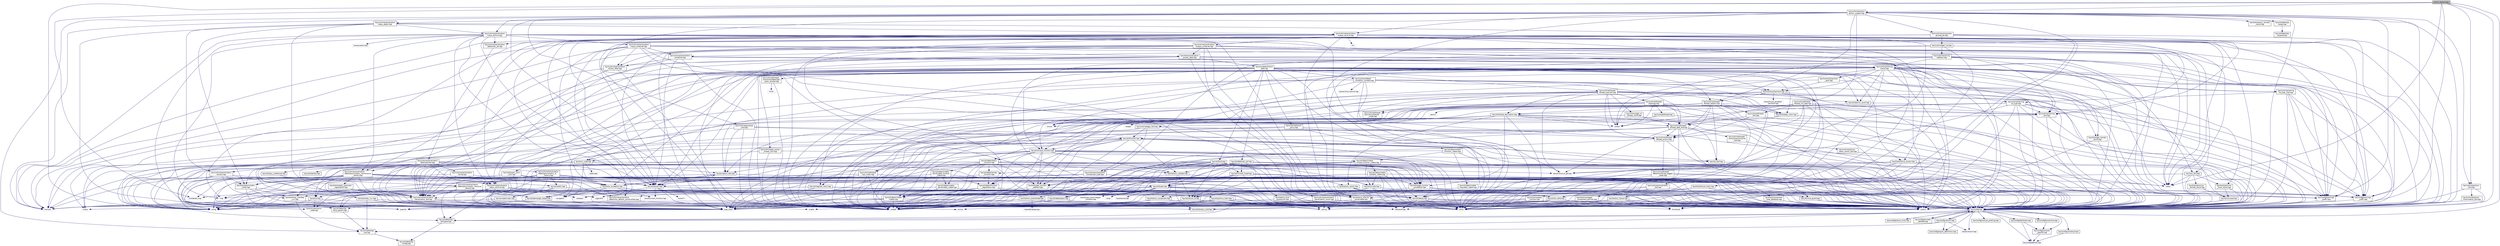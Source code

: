 digraph "action_factory.hpp"
{
  edge [fontname="Helvetica",fontsize="10",labelfontname="Helvetica",labelfontsize="10"];
  node [fontname="Helvetica",fontsize="10",shape=record];
  Node0 [label="action_factory.hpp",height=0.2,width=0.4,color="black", fillcolor="grey75", style="filled", fontcolor="black"];
  Node0 -> Node1 [color="midnightblue",fontsize="10",style="solid",fontname="Helvetica"];
  Node1 [label="hpx/config.hpp",height=0.2,width=0.4,color="black", fillcolor="white", style="filled",URL="$d8/dfd/config_8hpp.html"];
  Node1 -> Node2 [color="midnightblue",fontsize="10",style="solid",fontname="Helvetica"];
  Node2 [label="hpx/config/attributes.hpp",height=0.2,width=0.4,color="black", fillcolor="white", style="filled",URL="$df/d6a/attributes_8hpp.html"];
  Node2 -> Node3 [color="midnightblue",fontsize="10",style="solid",fontname="Helvetica"];
  Node3 [label="hpx/config/defines.hpp",height=0.2,width=0.4,color="grey75", fillcolor="white", style="filled"];
  Node2 -> Node4 [color="midnightblue",fontsize="10",style="solid",fontname="Helvetica"];
  Node4 [label="hpx/config/compiler\l_specific.hpp",height=0.2,width=0.4,color="black", fillcolor="white", style="filled",URL="$d2/d97/compiler__specific_8hpp.html"];
  Node4 -> Node3 [color="midnightblue",fontsize="10",style="solid",fontname="Helvetica"];
  Node1 -> Node5 [color="midnightblue",fontsize="10",style="solid",fontname="Helvetica"];
  Node5 [label="hpx/config/branch_hints.hpp",height=0.2,width=0.4,color="black", fillcolor="white", style="filled",URL="$de/d38/branch__hints_8hpp.html"];
  Node1 -> Node4 [color="midnightblue",fontsize="10",style="solid",fontname="Helvetica"];
  Node1 -> Node6 [color="midnightblue",fontsize="10",style="solid",fontname="Helvetica"];
  Node6 [label="hpx/config/constexpr.hpp",height=0.2,width=0.4,color="black", fillcolor="white", style="filled",URL="$d4/dce/constexpr_8hpp.html"];
  Node6 -> Node3 [color="midnightblue",fontsize="10",style="solid",fontname="Helvetica"];
  Node1 -> Node3 [color="midnightblue",fontsize="10",style="solid",fontname="Helvetica"];
  Node1 -> Node7 [color="midnightblue",fontsize="10",style="solid",fontname="Helvetica"];
  Node7 [label="hpx/config/emulate\l_deleted.hpp",height=0.2,width=0.4,color="black", fillcolor="white", style="filled",URL="$d6/de2/emulate__deleted_8hpp.html"];
  Node7 -> Node1 [color="midnightblue",fontsize="10",style="solid",fontname="Helvetica"];
  Node1 -> Node8 [color="midnightblue",fontsize="10",style="solid",fontname="Helvetica"];
  Node8 [label="hpx/config/export_definitions.hpp",height=0.2,width=0.4,color="black", fillcolor="white", style="filled",URL="$d8/df6/config_2export__definitions_8hpp.html"];
  Node1 -> Node9 [color="midnightblue",fontsize="10",style="solid",fontname="Helvetica"];
  Node9 [label="hpx/config/forceinline.hpp",height=0.2,width=0.4,color="black", fillcolor="white", style="filled",URL="$d7/d7f/forceinline_8hpp.html"];
  Node9 -> Node4 [color="midnightblue",fontsize="10",style="solid",fontname="Helvetica"];
  Node1 -> Node10 [color="midnightblue",fontsize="10",style="solid",fontname="Helvetica"];
  Node10 [label="hpx/config/manual_profiling.hpp",height=0.2,width=0.4,color="black", fillcolor="white", style="filled",URL="$de/d75/manual__profiling_8hpp.html"];
  Node1 -> Node11 [color="midnightblue",fontsize="10",style="solid",fontname="Helvetica"];
  Node11 [label="hpx/config/version.hpp",height=0.2,width=0.4,color="black", fillcolor="white", style="filled",URL="$d5/ddd/config_2version_8hpp.html"];
  Node11 -> Node1 [color="midnightblue",fontsize="10",style="solid",fontname="Helvetica"];
  Node11 -> Node8 [color="midnightblue",fontsize="10",style="solid",fontname="Helvetica"];
  Node11 -> Node12 [color="midnightblue",fontsize="10",style="solid",fontname="Helvetica"];
  Node12 [label="hpx/util/detail/pp\l/cat.hpp",height=0.2,width=0.4,color="black", fillcolor="white", style="filled",URL="$d0/d47/cat_8hpp.html"];
  Node12 -> Node13 [color="midnightblue",fontsize="10",style="solid",fontname="Helvetica"];
  Node13 [label="hpx/util/detail/pp\l/config.hpp",height=0.2,width=0.4,color="black", fillcolor="white", style="filled",URL="$d2/d1a/util_2detail_2pp_2config_8hpp.html"];
  Node11 -> Node14 [color="midnightblue",fontsize="10",style="solid",fontname="Helvetica"];
  Node14 [label="boost/version.hpp",height=0.2,width=0.4,color="grey75", fillcolor="white", style="filled"];
  Node1 -> Node14 [color="midnightblue",fontsize="10",style="solid",fontname="Helvetica"];
  Node1 -> Node12 [color="midnightblue",fontsize="10",style="solid",fontname="Helvetica"];
  Node1 -> Node15 [color="midnightblue",fontsize="10",style="solid",fontname="Helvetica"];
  Node15 [label="hpx/util/detail/pp\l/stringize.hpp",height=0.2,width=0.4,color="black", fillcolor="white", style="filled",URL="$de/ded/stringize_8hpp.html"];
  Node15 -> Node13 [color="midnightblue",fontsize="10",style="solid",fontname="Helvetica"];
  Node0 -> Node16 [color="midnightblue",fontsize="10",style="solid",fontname="Helvetica"];
  Node16 [label="hpx/runtime/actions\l_fwd.hpp",height=0.2,width=0.4,color="black", fillcolor="white", style="filled",URL="$da/d62/actions__fwd_8hpp.html"];
  Node16 -> Node1 [color="midnightblue",fontsize="10",style="solid",fontname="Helvetica"];
  Node16 -> Node17 [color="midnightblue",fontsize="10",style="solid",fontname="Helvetica"];
  Node17 [label="hpx/runtime/actions\l/continuation_fwd.hpp",height=0.2,width=0.4,color="black", fillcolor="white", style="filled",URL="$d2/d0c/continuation__fwd_8hpp.html"];
  Node17 -> Node1 [color="midnightblue",fontsize="10",style="solid",fontname="Helvetica"];
  Node16 -> Node18 [color="midnightblue",fontsize="10",style="solid",fontname="Helvetica"];
  Node18 [label="cstdint",height=0.2,width=0.4,color="grey75", fillcolor="white", style="filled"];
  Node0 -> Node19 [color="midnightblue",fontsize="10",style="solid",fontname="Helvetica"];
  Node19 [label="hpx/runtime/actions\l/action_support.hpp",height=0.2,width=0.4,color="black", fillcolor="white", style="filled",URL="$d4/dd8/action__support_8hpp.html"];
  Node19 -> Node1 [color="midnightblue",fontsize="10",style="solid",fontname="Helvetica"];
  Node19 -> Node16 [color="midnightblue",fontsize="10",style="solid",fontname="Helvetica"];
  Node19 -> Node20 [color="midnightblue",fontsize="10",style="solid",fontname="Helvetica"];
  Node20 [label="hpx/runtime/components\l/pinned_ptr.hpp",height=0.2,width=0.4,color="black", fillcolor="white", style="filled",URL="$d0/dbf/pinned__ptr_8hpp.html"];
  Node20 -> Node1 [color="midnightblue",fontsize="10",style="solid",fontname="Helvetica"];
  Node20 -> Node21 [color="midnightblue",fontsize="10",style="solid",fontname="Helvetica"];
  Node21 [label="hpx/runtime/get_lva.hpp",height=0.2,width=0.4,color="black", fillcolor="white", style="filled",URL="$dd/daf/get__lva_8hpp.html"];
  Node21 -> Node1 [color="midnightblue",fontsize="10",style="solid",fontname="Helvetica"];
  Node21 -> Node22 [color="midnightblue",fontsize="10",style="solid",fontname="Helvetica"];
  Node22 [label="hpx/runtime/components\l_fwd.hpp",height=0.2,width=0.4,color="black", fillcolor="white", style="filled",URL="$d5/d6a/runtime_2components__fwd_8hpp.html"];
  Node22 -> Node1 [color="midnightblue",fontsize="10",style="solid",fontname="Helvetica"];
  Node22 -> Node23 [color="midnightblue",fontsize="10",style="solid",fontname="Helvetica"];
  Node23 [label="hpx/traits/managed\l_component_policies.hpp",height=0.2,width=0.4,color="black", fillcolor="white", style="filled",URL="$d5/d93/managed__component__policies_8hpp.html"];
  Node23 -> Node1 [color="midnightblue",fontsize="10",style="solid",fontname="Helvetica"];
  Node23 -> Node24 [color="midnightblue",fontsize="10",style="solid",fontname="Helvetica"];
  Node24 [label="hpx/util/always_void.hpp",height=0.2,width=0.4,color="black", fillcolor="white", style="filled",URL="$d0/d88/always__void_8hpp.html"];
  Node22 -> Node25 [color="midnightblue",fontsize="10",style="solid",fontname="Helvetica"];
  Node25 [label="cstddef",height=0.2,width=0.4,color="grey75", fillcolor="white", style="filled"];
  Node22 -> Node26 [color="midnightblue",fontsize="10",style="solid",fontname="Helvetica"];
  Node26 [label="string",height=0.2,width=0.4,color="grey75", fillcolor="white", style="filled"];
  Node21 -> Node27 [color="midnightblue",fontsize="10",style="solid",fontname="Helvetica"];
  Node27 [label="hpx/runtime/naming\l/address.hpp",height=0.2,width=0.4,color="black", fillcolor="white", style="filled",URL="$dc/d2e/address_8hpp.html"];
  Node27 -> Node1 [color="midnightblue",fontsize="10",style="solid",fontname="Helvetica"];
  Node27 -> Node28 [color="midnightblue",fontsize="10",style="solid",fontname="Helvetica"];
  Node28 [label="hpx/runtime/components\l/component_type.hpp",height=0.2,width=0.4,color="black", fillcolor="white", style="filled",URL="$d3/d08/component__type_8hpp.html"];
  Node28 -> Node1 [color="midnightblue",fontsize="10",style="solid",fontname="Helvetica"];
  Node28 -> Node29 [color="midnightblue",fontsize="10",style="solid",fontname="Helvetica"];
  Node29 [label="hpx/traits/component\l_type_database.hpp",height=0.2,width=0.4,color="black", fillcolor="white", style="filled",URL="$d7/d48/component__type__database_8hpp.html"];
  Node29 -> Node1 [color="midnightblue",fontsize="10",style="solid",fontname="Helvetica"];
  Node29 -> Node18 [color="midnightblue",fontsize="10",style="solid",fontname="Helvetica"];
  Node28 -> Node30 [color="midnightblue",fontsize="10",style="solid",fontname="Helvetica"];
  Node30 [label="hpx/util/assert.hpp",height=0.2,width=0.4,color="black", fillcolor="white", style="filled",URL="$d2/d54/assert_8hpp.html"];
  Node30 -> Node1 [color="midnightblue",fontsize="10",style="solid",fontname="Helvetica"];
  Node30 -> Node31 [color="midnightblue",fontsize="10",style="solid",fontname="Helvetica"];
  Node31 [label="assert.h",height=0.2,width=0.4,color="grey75", fillcolor="white", style="filled"];
  Node30 -> Node32 [color="midnightblue",fontsize="10",style="solid",fontname="Helvetica"];
  Node32 [label="boost/current_function.hpp",height=0.2,width=0.4,color="grey75", fillcolor="white", style="filled"];
  Node30 -> Node33 [color="midnightblue",fontsize="10",style="solid",fontname="Helvetica"];
  Node33 [label="cstdlib",height=0.2,width=0.4,color="grey75", fillcolor="white", style="filled"];
  Node30 -> Node34 [color="midnightblue",fontsize="10",style="solid",fontname="Helvetica"];
  Node34 [label="iostream",height=0.2,width=0.4,color="grey75", fillcolor="white", style="filled"];
  Node28 -> Node35 [color="midnightblue",fontsize="10",style="solid",fontname="Helvetica"];
  Node35 [label="hpx/util/detail/pp\l/strip_parens.hpp",height=0.2,width=0.4,color="black", fillcolor="white", style="filled",URL="$d1/dcf/strip__parens_8hpp.html",tooltip="Defines the HPX_PP_STRIP_PARENS macro. "];
  Node35 -> Node12 [color="midnightblue",fontsize="10",style="solid",fontname="Helvetica"];
  Node28 -> Node18 [color="midnightblue",fontsize="10",style="solid",fontname="Helvetica"];
  Node28 -> Node26 [color="midnightblue",fontsize="10",style="solid",fontname="Helvetica"];
  Node27 -> Node36 [color="midnightblue",fontsize="10",style="solid",fontname="Helvetica"];
  Node36 [label="hpx/runtime/naming\l/name.hpp",height=0.2,width=0.4,color="black", fillcolor="white", style="filled",URL="$d0/ddd/name_8hpp.html"];
  Node36 -> Node1 [color="midnightblue",fontsize="10",style="solid",fontname="Helvetica"];
  Node36 -> Node37 [color="midnightblue",fontsize="10",style="solid",fontname="Helvetica"];
  Node37 [label="hpx/lcos/local/spinlock.hpp",height=0.2,width=0.4,color="black", fillcolor="white", style="filled",URL="$d9/d89/lcos_2local_2spinlock_8hpp.html"];
  Node37 -> Node1 [color="midnightblue",fontsize="10",style="solid",fontname="Helvetica"];
  Node37 -> Node38 [color="midnightblue",fontsize="10",style="solid",fontname="Helvetica"];
  Node38 [label="hpx/runtime/threads\l/thread_helpers.hpp",height=0.2,width=0.4,color="black", fillcolor="white", style="filled",URL="$d1/daf/thread__helpers_8hpp.html"];
  Node38 -> Node1 [color="midnightblue",fontsize="10",style="solid",fontname="Helvetica"];
  Node38 -> Node39 [color="midnightblue",fontsize="10",style="solid",fontname="Helvetica"];
  Node39 [label="hpx/exception_fwd.hpp",height=0.2,width=0.4,color="black", fillcolor="white", style="filled",URL="$de/dd9/exception__fwd_8hpp.html"];
  Node39 -> Node1 [color="midnightblue",fontsize="10",style="solid",fontname="Helvetica"];
  Node39 -> Node40 [color="midnightblue",fontsize="10",style="solid",fontname="Helvetica"];
  Node40 [label="hpx/error.hpp",height=0.2,width=0.4,color="black", fillcolor="white", style="filled",URL="$d9/d99/error_8hpp.html"];
  Node40 -> Node1 [color="midnightblue",fontsize="10",style="solid",fontname="Helvetica"];
  Node40 -> Node41 [color="midnightblue",fontsize="10",style="solid",fontname="Helvetica"];
  Node41 [label="boost/system/error\l_code.hpp",height=0.2,width=0.4,color="grey75", fillcolor="white", style="filled"];
  Node40 -> Node26 [color="midnightblue",fontsize="10",style="solid",fontname="Helvetica"];
  Node39 -> Node42 [color="midnightblue",fontsize="10",style="solid",fontname="Helvetica"];
  Node42 [label="hpx/throw_exception.hpp",height=0.2,width=0.4,color="black", fillcolor="white", style="filled",URL="$d7/d3a/throw__exception_8hpp.html"];
  Node42 -> Node1 [color="midnightblue",fontsize="10",style="solid",fontname="Helvetica"];
  Node42 -> Node40 [color="midnightblue",fontsize="10",style="solid",fontname="Helvetica"];
  Node42 -> Node39 [color="midnightblue",fontsize="10",style="solid",fontname="Helvetica"];
  Node42 -> Node32 [color="midnightblue",fontsize="10",style="solid",fontname="Helvetica"];
  Node42 -> Node41 [color="midnightblue",fontsize="10",style="solid",fontname="Helvetica"];
  Node42 -> Node43 [color="midnightblue",fontsize="10",style="solid",fontname="Helvetica"];
  Node43 [label="exception",height=0.2,width=0.4,color="grey75", fillcolor="white", style="filled"];
  Node42 -> Node26 [color="midnightblue",fontsize="10",style="solid",fontname="Helvetica"];
  Node42 -> Node44 [color="midnightblue",fontsize="10",style="solid",fontname="Helvetica"];
  Node44 [label="hpx/config/warnings\l_prefix.hpp",height=0.2,width=0.4,color="black", fillcolor="white", style="filled",URL="$dd/d54/warnings__prefix_8hpp.html"];
  Node44 -> Node1 [color="midnightblue",fontsize="10",style="solid",fontname="Helvetica"];
  Node42 -> Node45 [color="midnightblue",fontsize="10",style="solid",fontname="Helvetica"];
  Node45 [label="hpx/config/warnings\l_suffix.hpp",height=0.2,width=0.4,color="black", fillcolor="white", style="filled",URL="$dc/dd1/warnings__suffix_8hpp.html"];
  Node45 -> Node1 [color="midnightblue",fontsize="10",style="solid",fontname="Helvetica"];
  Node38 -> Node46 [color="midnightblue",fontsize="10",style="solid",fontname="Helvetica"];
  Node46 [label="hpx/runtime/naming\l_fwd.hpp",height=0.2,width=0.4,color="black", fillcolor="white", style="filled",URL="$d5/d24/naming__fwd_8hpp.html"];
  Node46 -> Node1 [color="midnightblue",fontsize="10",style="solid",fontname="Helvetica"];
  Node46 -> Node47 [color="midnightblue",fontsize="10",style="solid",fontname="Helvetica"];
  Node47 [label="hpx/runtime/agas_fwd.hpp",height=0.2,width=0.4,color="black", fillcolor="white", style="filled",URL="$df/d2a/agas__fwd_8hpp.html"];
  Node47 -> Node1 [color="midnightblue",fontsize="10",style="solid",fontname="Helvetica"];
  Node47 -> Node28 [color="midnightblue",fontsize="10",style="solid",fontname="Helvetica"];
  Node47 -> Node48 [color="midnightblue",fontsize="10",style="solid",fontname="Helvetica"];
  Node48 [label="hpx/util/function.hpp",height=0.2,width=0.4,color="black", fillcolor="white", style="filled",URL="$d7/d7c/function_8hpp.html"];
  Node48 -> Node1 [color="midnightblue",fontsize="10",style="solid",fontname="Helvetica"];
  Node48 -> Node49 [color="midnightblue",fontsize="10",style="solid",fontname="Helvetica"];
  Node49 [label="hpx/runtime/serialization\l/serialization_fwd.hpp",height=0.2,width=0.4,color="black", fillcolor="white", style="filled",URL="$d4/d93/serialization__fwd_8hpp.html"];
  Node49 -> Node1 [color="midnightblue",fontsize="10",style="solid",fontname="Helvetica"];
  Node49 -> Node35 [color="midnightblue",fontsize="10",style="solid",fontname="Helvetica"];
  Node49 -> Node50 [color="midnightblue",fontsize="10",style="solid",fontname="Helvetica"];
  Node50 [label="type_traits",height=0.2,width=0.4,color="grey75", fillcolor="white", style="filled"];
  Node48 -> Node51 [color="midnightblue",fontsize="10",style="solid",fontname="Helvetica"];
  Node51 [label="hpx/traits/get_function\l_address.hpp",height=0.2,width=0.4,color="black", fillcolor="white", style="filled",URL="$df/d1c/get__function__address_8hpp.html"];
  Node51 -> Node1 [color="midnightblue",fontsize="10",style="solid",fontname="Helvetica"];
  Node51 -> Node25 [color="midnightblue",fontsize="10",style="solid",fontname="Helvetica"];
  Node51 -> Node52 [color="midnightblue",fontsize="10",style="solid",fontname="Helvetica"];
  Node52 [label="memory",height=0.2,width=0.4,color="grey75", fillcolor="white", style="filled"];
  Node48 -> Node53 [color="midnightblue",fontsize="10",style="solid",fontname="Helvetica"];
  Node53 [label="hpx/traits/get_function\l_annotation.hpp",height=0.2,width=0.4,color="black", fillcolor="white", style="filled",URL="$db/d2c/get__function__annotation_8hpp.html"];
  Node53 -> Node1 [color="midnightblue",fontsize="10",style="solid",fontname="Helvetica"];
  Node53 -> Node54 [color="midnightblue",fontsize="10",style="solid",fontname="Helvetica"];
  Node54 [label="hpx/util/itt_notify.hpp",height=0.2,width=0.4,color="black", fillcolor="white", style="filled",URL="$de/df9/itt__notify_8hpp.html"];
  Node54 -> Node1 [color="midnightblue",fontsize="10",style="solid",fontname="Helvetica"];
  Node54 -> Node25 [color="midnightblue",fontsize="10",style="solid",fontname="Helvetica"];
  Node54 -> Node18 [color="midnightblue",fontsize="10",style="solid",fontname="Helvetica"];
  Node54 -> Node55 [color="midnightblue",fontsize="10",style="solid",fontname="Helvetica"];
  Node55 [label="cstring",height=0.2,width=0.4,color="grey75", fillcolor="white", style="filled"];
  Node53 -> Node25 [color="midnightblue",fontsize="10",style="solid",fontname="Helvetica"];
  Node53 -> Node52 [color="midnightblue",fontsize="10",style="solid",fontname="Helvetica"];
  Node48 -> Node56 [color="midnightblue",fontsize="10",style="solid",fontname="Helvetica"];
  Node56 [label="hpx/traits/is_callable.hpp",height=0.2,width=0.4,color="black", fillcolor="white", style="filled",URL="$da/d69/is__callable_8hpp.html"];
  Node56 -> Node1 [color="midnightblue",fontsize="10",style="solid",fontname="Helvetica"];
  Node56 -> Node24 [color="midnightblue",fontsize="10",style="solid",fontname="Helvetica"];
  Node56 -> Node57 [color="midnightblue",fontsize="10",style="solid",fontname="Helvetica"];
  Node57 [label="hpx/util/result_of.hpp",height=0.2,width=0.4,color="black", fillcolor="white", style="filled",URL="$dd/d4f/result__of_8hpp.html"];
  Node57 -> Node1 [color="midnightblue",fontsize="10",style="solid",fontname="Helvetica"];
  Node57 -> Node58 [color="midnightblue",fontsize="10",style="solid",fontname="Helvetica"];
  Node58 [label="boost/ref.hpp",height=0.2,width=0.4,color="grey75", fillcolor="white", style="filled"];
  Node57 -> Node50 [color="midnightblue",fontsize="10",style="solid",fontname="Helvetica"];
  Node57 -> Node59 [color="midnightblue",fontsize="10",style="solid",fontname="Helvetica"];
  Node59 [label="utility",height=0.2,width=0.4,color="grey75", fillcolor="white", style="filled"];
  Node56 -> Node50 [color="midnightblue",fontsize="10",style="solid",fontname="Helvetica"];
  Node48 -> Node60 [color="midnightblue",fontsize="10",style="solid",fontname="Helvetica"];
  Node60 [label="hpx/util/detail/basic\l_function.hpp",height=0.2,width=0.4,color="black", fillcolor="white", style="filled",URL="$dc/da0/basic__function_8hpp.html"];
  Node60 -> Node1 [color="midnightblue",fontsize="10",style="solid",fontname="Helvetica"];
  Node60 -> Node49 [color="midnightblue",fontsize="10",style="solid",fontname="Helvetica"];
  Node60 -> Node51 [color="midnightblue",fontsize="10",style="solid",fontname="Helvetica"];
  Node60 -> Node53 [color="midnightblue",fontsize="10",style="solid",fontname="Helvetica"];
  Node60 -> Node56 [color="midnightblue",fontsize="10",style="solid",fontname="Helvetica"];
  Node60 -> Node61 [color="midnightblue",fontsize="10",style="solid",fontname="Helvetica"];
  Node61 [label="hpx/util/detail/empty\l_function.hpp",height=0.2,width=0.4,color="black", fillcolor="white", style="filled",URL="$d6/d4d/empty__function_8hpp.html"];
  Node61 -> Node42 [color="midnightblue",fontsize="10",style="solid",fontname="Helvetica"];
  Node61 -> Node62 [color="midnightblue",fontsize="10",style="solid",fontname="Helvetica"];
  Node62 [label="hpx/util/detail/function\l_registration.hpp",height=0.2,width=0.4,color="black", fillcolor="white", style="filled",URL="$df/d7b/function__registration_8hpp.html"];
  Node62 -> Node1 [color="midnightblue",fontsize="10",style="solid",fontname="Helvetica"];
  Node62 -> Node63 [color="midnightblue",fontsize="10",style="solid",fontname="Helvetica"];
  Node63 [label="hpx/util/demangle_helper.hpp",height=0.2,width=0.4,color="black", fillcolor="white", style="filled",URL="$dc/db2/demangle__helper_8hpp.html"];
  Node63 -> Node1 [color="midnightblue",fontsize="10",style="solid",fontname="Helvetica"];
  Node63 -> Node64 [color="midnightblue",fontsize="10",style="solid",fontname="Helvetica"];
  Node64 [label="typeinfo",height=0.2,width=0.4,color="grey75", fillcolor="white", style="filled"];
  Node62 -> Node15 [color="midnightblue",fontsize="10",style="solid",fontname="Helvetica"];
  Node62 -> Node35 [color="midnightblue",fontsize="10",style="solid",fontname="Helvetica"];
  Node62 -> Node50 [color="midnightblue",fontsize="10",style="solid",fontname="Helvetica"];
  Node60 -> Node65 [color="midnightblue",fontsize="10",style="solid",fontname="Helvetica"];
  Node65 [label="hpx/util/detail/vtable\l/serializable_function\l_vtable.hpp",height=0.2,width=0.4,color="black", fillcolor="white", style="filled",URL="$de/d38/serializable__function__vtable_8hpp.html"];
  Node65 -> Node1 [color="midnightblue",fontsize="10",style="solid",fontname="Helvetica"];
  Node65 -> Node66 [color="midnightblue",fontsize="10",style="solid",fontname="Helvetica"];
  Node66 [label="hpx/runtime/serialization\l/detail/polymorphic_intrusive\l_factory.hpp",height=0.2,width=0.4,color="black", fillcolor="white", style="filled",URL="$dd/d93/polymorphic__intrusive__factory_8hpp.html"];
  Node66 -> Node1 [color="midnightblue",fontsize="10",style="solid",fontname="Helvetica"];
  Node66 -> Node49 [color="midnightblue",fontsize="10",style="solid",fontname="Helvetica"];
  Node66 -> Node63 [color="midnightblue",fontsize="10",style="solid",fontname="Helvetica"];
  Node66 -> Node15 [color="midnightblue",fontsize="10",style="solid",fontname="Helvetica"];
  Node66 -> Node67 [color="midnightblue",fontsize="10",style="solid",fontname="Helvetica"];
  Node67 [label="hpx/util/jenkins_hash.hpp",height=0.2,width=0.4,color="black", fillcolor="white", style="filled",URL="$dc/d6d/jenkins__hash_8hpp.html"];
  Node67 -> Node1 [color="midnightblue",fontsize="10",style="solid",fontname="Helvetica"];
  Node67 -> Node33 [color="midnightblue",fontsize="10",style="solid",fontname="Helvetica"];
  Node67 -> Node25 [color="midnightblue",fontsize="10",style="solid",fontname="Helvetica"];
  Node67 -> Node18 [color="midnightblue",fontsize="10",style="solid",fontname="Helvetica"];
  Node67 -> Node55 [color="midnightblue",fontsize="10",style="solid",fontname="Helvetica"];
  Node67 -> Node26 [color="midnightblue",fontsize="10",style="solid",fontname="Helvetica"];
  Node67 -> Node59 [color="midnightblue",fontsize="10",style="solid",fontname="Helvetica"];
  Node66 -> Node26 [color="midnightblue",fontsize="10",style="solid",fontname="Helvetica"];
  Node66 -> Node68 [color="midnightblue",fontsize="10",style="solid",fontname="Helvetica"];
  Node68 [label="unordered_map",height=0.2,width=0.4,color="grey75", fillcolor="white", style="filled"];
  Node65 -> Node62 [color="midnightblue",fontsize="10",style="solid",fontname="Helvetica"];
  Node65 -> Node69 [color="midnightblue",fontsize="10",style="solid",fontname="Helvetica"];
  Node69 [label="hpx/util/detail/vtable\l/serializable_vtable.hpp",height=0.2,width=0.4,color="black", fillcolor="white", style="filled",URL="$dd/d66/serializable__vtable_8hpp.html"];
  Node69 -> Node1 [color="midnightblue",fontsize="10",style="solid",fontname="Helvetica"];
  Node69 -> Node49 [color="midnightblue",fontsize="10",style="solid",fontname="Helvetica"];
  Node69 -> Node70 [color="midnightblue",fontsize="10",style="solid",fontname="Helvetica"];
  Node70 [label="hpx/util/detail/vtable\l/vtable.hpp",height=0.2,width=0.4,color="black", fillcolor="white", style="filled",URL="$d0/d6c/vtable_8hpp.html"];
  Node70 -> Node1 [color="midnightblue",fontsize="10",style="solid",fontname="Helvetica"];
  Node70 -> Node25 [color="midnightblue",fontsize="10",style="solid",fontname="Helvetica"];
  Node70 -> Node52 [color="midnightblue",fontsize="10",style="solid",fontname="Helvetica"];
  Node70 -> Node50 [color="midnightblue",fontsize="10",style="solid",fontname="Helvetica"];
  Node70 -> Node64 [color="midnightblue",fontsize="10",style="solid",fontname="Helvetica"];
  Node70 -> Node59 [color="midnightblue",fontsize="10",style="solid",fontname="Helvetica"];
  Node65 -> Node70 [color="midnightblue",fontsize="10",style="solid",fontname="Helvetica"];
  Node65 -> Node26 [color="midnightblue",fontsize="10",style="solid",fontname="Helvetica"];
  Node65 -> Node50 [color="midnightblue",fontsize="10",style="solid",fontname="Helvetica"];
  Node60 -> Node69 [color="midnightblue",fontsize="10",style="solid",fontname="Helvetica"];
  Node60 -> Node70 [color="midnightblue",fontsize="10",style="solid",fontname="Helvetica"];
  Node60 -> Node25 [color="midnightblue",fontsize="10",style="solid",fontname="Helvetica"];
  Node60 -> Node55 [color="midnightblue",fontsize="10",style="solid",fontname="Helvetica"];
  Node60 -> Node26 [color="midnightblue",fontsize="10",style="solid",fontname="Helvetica"];
  Node60 -> Node50 [color="midnightblue",fontsize="10",style="solid",fontname="Helvetica"];
  Node60 -> Node64 [color="midnightblue",fontsize="10",style="solid",fontname="Helvetica"];
  Node60 -> Node59 [color="midnightblue",fontsize="10",style="solid",fontname="Helvetica"];
  Node48 -> Node62 [color="midnightblue",fontsize="10",style="solid",fontname="Helvetica"];
  Node48 -> Node71 [color="midnightblue",fontsize="10",style="solid",fontname="Helvetica"];
  Node71 [label="hpx/util/detail/vtable\l/function_vtable.hpp",height=0.2,width=0.4,color="black", fillcolor="white", style="filled",URL="$db/dac/function__vtable_8hpp.html"];
  Node71 -> Node1 [color="midnightblue",fontsize="10",style="solid",fontname="Helvetica"];
  Node71 -> Node72 [color="midnightblue",fontsize="10",style="solid",fontname="Helvetica"];
  Node72 [label="hpx/util/detail/vtable\l/copyable_vtable.hpp",height=0.2,width=0.4,color="black", fillcolor="white", style="filled",URL="$db/d2f/copyable__vtable_8hpp.html"];
  Node72 -> Node1 [color="midnightblue",fontsize="10",style="solid",fontname="Helvetica"];
  Node72 -> Node70 [color="midnightblue",fontsize="10",style="solid",fontname="Helvetica"];
  Node71 -> Node73 [color="midnightblue",fontsize="10",style="solid",fontname="Helvetica"];
  Node73 [label="hpx/util/detail/vtable\l/unique_function_vtable.hpp",height=0.2,width=0.4,color="black", fillcolor="white", style="filled",URL="$d1/d3b/unique__function__vtable_8hpp.html"];
  Node73 -> Node1 [color="midnightblue",fontsize="10",style="solid",fontname="Helvetica"];
  Node73 -> Node61 [color="midnightblue",fontsize="10",style="solid",fontname="Helvetica"];
  Node73 -> Node74 [color="midnightblue",fontsize="10",style="solid",fontname="Helvetica"];
  Node74 [label="hpx/util/detail/vtable\l/callable_vtable.hpp",height=0.2,width=0.4,color="black", fillcolor="white", style="filled",URL="$d8/d67/callable__vtable_8hpp.html"];
  Node74 -> Node1 [color="midnightblue",fontsize="10",style="solid",fontname="Helvetica"];
  Node74 -> Node51 [color="midnightblue",fontsize="10",style="solid",fontname="Helvetica"];
  Node74 -> Node53 [color="midnightblue",fontsize="10",style="solid",fontname="Helvetica"];
  Node74 -> Node70 [color="midnightblue",fontsize="10",style="solid",fontname="Helvetica"];
  Node74 -> Node75 [color="midnightblue",fontsize="10",style="solid",fontname="Helvetica"];
  Node75 [label="hpx/util/invoke.hpp",height=0.2,width=0.4,color="black", fillcolor="white", style="filled",URL="$dd/d31/invoke_8hpp.html"];
  Node75 -> Node1 [color="midnightblue",fontsize="10",style="solid",fontname="Helvetica"];
  Node75 -> Node57 [color="midnightblue",fontsize="10",style="solid",fontname="Helvetica"];
  Node75 -> Node76 [color="midnightblue",fontsize="10",style="solid",fontname="Helvetica"];
  Node76 [label="hpx/util/void_guard.hpp",height=0.2,width=0.4,color="black", fillcolor="white", style="filled",URL="$db/d59/void__guard_8hpp.html"];
  Node76 -> Node1 [color="midnightblue",fontsize="10",style="solid",fontname="Helvetica"];
  Node75 -> Node58 [color="midnightblue",fontsize="10",style="solid",fontname="Helvetica"];
  Node75 -> Node50 [color="midnightblue",fontsize="10",style="solid",fontname="Helvetica"];
  Node75 -> Node59 [color="midnightblue",fontsize="10",style="solid",fontname="Helvetica"];
  Node74 -> Node25 [color="midnightblue",fontsize="10",style="solid",fontname="Helvetica"];
  Node74 -> Node59 [color="midnightblue",fontsize="10",style="solid",fontname="Helvetica"];
  Node73 -> Node70 [color="midnightblue",fontsize="10",style="solid",fontname="Helvetica"];
  Node73 -> Node75 [color="midnightblue",fontsize="10",style="solid",fontname="Helvetica"];
  Node73 -> Node50 [color="midnightblue",fontsize="10",style="solid",fontname="Helvetica"];
  Node73 -> Node59 [color="midnightblue",fontsize="10",style="solid",fontname="Helvetica"];
  Node71 -> Node70 [color="midnightblue",fontsize="10",style="solid",fontname="Helvetica"];
  Node48 -> Node70 [color="midnightblue",fontsize="10",style="solid",fontname="Helvetica"];
  Node48 -> Node77 [color="midnightblue",fontsize="10",style="solid",fontname="Helvetica"];
  Node77 [label="hpx/util_fwd.hpp",height=0.2,width=0.4,color="black", fillcolor="white", style="filled",URL="$d4/d46/util__fwd_8hpp.html"];
  Node77 -> Node1 [color="midnightblue",fontsize="10",style="solid",fontname="Helvetica"];
  Node48 -> Node25 [color="midnightblue",fontsize="10",style="solid",fontname="Helvetica"];
  Node48 -> Node50 [color="midnightblue",fontsize="10",style="solid",fontname="Helvetica"];
  Node48 -> Node59 [color="midnightblue",fontsize="10",style="solid",fontname="Helvetica"];
  Node47 -> Node26 [color="midnightblue",fontsize="10",style="solid",fontname="Helvetica"];
  Node46 -> Node18 [color="midnightblue",fontsize="10",style="solid",fontname="Helvetica"];
  Node38 -> Node78 [color="midnightblue",fontsize="10",style="solid",fontname="Helvetica"];
  Node78 [label="hpx/runtime/threads\l_fwd.hpp",height=0.2,width=0.4,color="black", fillcolor="white", style="filled",URL="$d7/da9/threads__fwd_8hpp.html"];
  Node78 -> Node1 [color="midnightblue",fontsize="10",style="solid",fontname="Helvetica"];
  Node78 -> Node79 [color="midnightblue",fontsize="10",style="solid",fontname="Helvetica"];
  Node79 [label="hpx/runtime/threads\l/thread_data_fwd.hpp",height=0.2,width=0.4,color="black", fillcolor="white", style="filled",URL="$d4/db6/thread__data__fwd_8hpp.html"];
  Node79 -> Node1 [color="midnightblue",fontsize="10",style="solid",fontname="Helvetica"];
  Node79 -> Node39 [color="midnightblue",fontsize="10",style="solid",fontname="Helvetica"];
  Node79 -> Node80 [color="midnightblue",fontsize="10",style="solid",fontname="Helvetica"];
  Node80 [label="hpx/runtime/threads\l/coroutines/coroutine\l_fwd.hpp",height=0.2,width=0.4,color="black", fillcolor="white", style="filled",URL="$d2/d2d/coroutine__fwd_8hpp.html"];
  Node80 -> Node1 [color="midnightblue",fontsize="10",style="solid",fontname="Helvetica"];
  Node79 -> Node81 [color="midnightblue",fontsize="10",style="solid",fontname="Helvetica"];
  Node81 [label="hpx/runtime/threads\l/thread_enums.hpp",height=0.2,width=0.4,color="black", fillcolor="white", style="filled",URL="$db/d7d/thread__enums_8hpp.html"];
  Node81 -> Node1 [color="midnightblue",fontsize="10",style="solid",fontname="Helvetica"];
  Node81 -> Node82 [color="midnightblue",fontsize="10",style="solid",fontname="Helvetica"];
  Node82 [label="hpx/runtime/threads\l/detail/combined_tagged\l_state.hpp",height=0.2,width=0.4,color="black", fillcolor="white", style="filled",URL="$d4/d8e/combined__tagged__state_8hpp.html"];
  Node82 -> Node1 [color="midnightblue",fontsize="10",style="solid",fontname="Helvetica"];
  Node82 -> Node30 [color="midnightblue",fontsize="10",style="solid",fontname="Helvetica"];
  Node82 -> Node25 [color="midnightblue",fontsize="10",style="solid",fontname="Helvetica"];
  Node82 -> Node18 [color="midnightblue",fontsize="10",style="solid",fontname="Helvetica"];
  Node81 -> Node25 [color="midnightblue",fontsize="10",style="solid",fontname="Helvetica"];
  Node79 -> Node77 [color="midnightblue",fontsize="10",style="solid",fontname="Helvetica"];
  Node79 -> Node48 [color="midnightblue",fontsize="10",style="solid",fontname="Helvetica"];
  Node79 -> Node83 [color="midnightblue",fontsize="10",style="solid",fontname="Helvetica"];
  Node83 [label="hpx/util/unique_function.hpp",height=0.2,width=0.4,color="black", fillcolor="white", style="filled",URL="$da/d32/unique__function_8hpp.html"];
  Node83 -> Node1 [color="midnightblue",fontsize="10",style="solid",fontname="Helvetica"];
  Node83 -> Node49 [color="midnightblue",fontsize="10",style="solid",fontname="Helvetica"];
  Node83 -> Node51 [color="midnightblue",fontsize="10",style="solid",fontname="Helvetica"];
  Node83 -> Node53 [color="midnightblue",fontsize="10",style="solid",fontname="Helvetica"];
  Node83 -> Node56 [color="midnightblue",fontsize="10",style="solid",fontname="Helvetica"];
  Node83 -> Node60 [color="midnightblue",fontsize="10",style="solid",fontname="Helvetica"];
  Node83 -> Node62 [color="midnightblue",fontsize="10",style="solid",fontname="Helvetica"];
  Node83 -> Node73 [color="midnightblue",fontsize="10",style="solid",fontname="Helvetica"];
  Node83 -> Node70 [color="midnightblue",fontsize="10",style="solid",fontname="Helvetica"];
  Node83 -> Node77 [color="midnightblue",fontsize="10",style="solid",fontname="Helvetica"];
  Node83 -> Node25 [color="midnightblue",fontsize="10",style="solid",fontname="Helvetica"];
  Node83 -> Node50 [color="midnightblue",fontsize="10",style="solid",fontname="Helvetica"];
  Node83 -> Node59 [color="midnightblue",fontsize="10",style="solid",fontname="Helvetica"];
  Node79 -> Node84 [color="midnightblue",fontsize="10",style="solid",fontname="Helvetica"];
  Node84 [label="boost/intrusive_ptr.hpp",height=0.2,width=0.4,color="grey75", fillcolor="white", style="filled"];
  Node79 -> Node25 [color="midnightblue",fontsize="10",style="solid",fontname="Helvetica"];
  Node79 -> Node18 [color="midnightblue",fontsize="10",style="solid",fontname="Helvetica"];
  Node79 -> Node59 [color="midnightblue",fontsize="10",style="solid",fontname="Helvetica"];
  Node78 -> Node81 [color="midnightblue",fontsize="10",style="solid",fontname="Helvetica"];
  Node38 -> Node85 [color="midnightblue",fontsize="10",style="solid",fontname="Helvetica"];
  Node85 [label="hpx/runtime/threads\l/policies/scheduler\l_mode.hpp",height=0.2,width=0.4,color="black", fillcolor="white", style="filled",URL="$db/d8e/scheduler__mode_8hpp.html"];
  Node38 -> Node79 [color="midnightblue",fontsize="10",style="solid",fontname="Helvetica"];
  Node38 -> Node81 [color="midnightblue",fontsize="10",style="solid",fontname="Helvetica"];
  Node38 -> Node77 [color="midnightblue",fontsize="10",style="solid",fontname="Helvetica"];
  Node38 -> Node83 [color="midnightblue",fontsize="10",style="solid",fontname="Helvetica"];
  Node38 -> Node86 [color="midnightblue",fontsize="10",style="solid",fontname="Helvetica"];
  Node86 [label="hpx/util/steady_clock.hpp",height=0.2,width=0.4,color="black", fillcolor="white", style="filled",URL="$d6/d46/steady__clock_8hpp.html"];
  Node86 -> Node1 [color="midnightblue",fontsize="10",style="solid",fontname="Helvetica"];
  Node86 -> Node87 [color="midnightblue",fontsize="10",style="solid",fontname="Helvetica"];
  Node87 [label="chrono",height=0.2,width=0.4,color="grey75", fillcolor="white", style="filled"];
  Node38 -> Node88 [color="midnightblue",fontsize="10",style="solid",fontname="Helvetica"];
  Node88 [label="hpx/util/thread_description.hpp",height=0.2,width=0.4,color="black", fillcolor="white", style="filled",URL="$d0/d42/thread__description_8hpp.html"];
  Node88 -> Node1 [color="midnightblue",fontsize="10",style="solid",fontname="Helvetica"];
  Node88 -> Node89 [color="midnightblue",fontsize="10",style="solid",fontname="Helvetica"];
  Node89 [label="hpx/runtime/actions\l/basic_action_fwd.hpp",height=0.2,width=0.4,color="black", fillcolor="white", style="filled",URL="$d6/d4d/basic__action__fwd_8hpp.html"];
  Node89 -> Node1 [color="midnightblue",fontsize="10",style="solid",fontname="Helvetica"];
  Node88 -> Node79 [color="midnightblue",fontsize="10",style="solid",fontname="Helvetica"];
  Node88 -> Node51 [color="midnightblue",fontsize="10",style="solid",fontname="Helvetica"];
  Node88 -> Node53 [color="midnightblue",fontsize="10",style="solid",fontname="Helvetica"];
  Node88 -> Node90 [color="midnightblue",fontsize="10",style="solid",fontname="Helvetica"];
  Node90 [label="hpx/traits/is_action.hpp",height=0.2,width=0.4,color="black", fillcolor="white", style="filled",URL="$db/df7/is__action_8hpp.html"];
  Node90 -> Node1 [color="midnightblue",fontsize="10",style="solid",fontname="Helvetica"];
  Node90 -> Node24 [color="midnightblue",fontsize="10",style="solid",fontname="Helvetica"];
  Node90 -> Node91 [color="midnightblue",fontsize="10",style="solid",fontname="Helvetica"];
  Node91 [label="hpx/util/decay.hpp",height=0.2,width=0.4,color="black", fillcolor="white", style="filled",URL="$df/d37/decay_8hpp.html"];
  Node91 -> Node1 [color="midnightblue",fontsize="10",style="solid",fontname="Helvetica"];
  Node91 -> Node58 [color="midnightblue",fontsize="10",style="solid",fontname="Helvetica"];
  Node91 -> Node92 [color="midnightblue",fontsize="10",style="solid",fontname="Helvetica"];
  Node92 [label="functional",height=0.2,width=0.4,color="grey75", fillcolor="white", style="filled"];
  Node91 -> Node50 [color="midnightblue",fontsize="10",style="solid",fontname="Helvetica"];
  Node91 -> Node59 [color="midnightblue",fontsize="10",style="solid",fontname="Helvetica"];
  Node90 -> Node50 [color="midnightblue",fontsize="10",style="solid",fontname="Helvetica"];
  Node88 -> Node30 [color="midnightblue",fontsize="10",style="solid",fontname="Helvetica"];
  Node88 -> Node25 [color="midnightblue",fontsize="10",style="solid",fontname="Helvetica"];
  Node88 -> Node93 [color="midnightblue",fontsize="10",style="solid",fontname="Helvetica"];
  Node93 [label="iosfwd",height=0.2,width=0.4,color="grey75", fillcolor="white", style="filled"];
  Node88 -> Node26 [color="midnightblue",fontsize="10",style="solid",fontname="Helvetica"];
  Node88 -> Node50 [color="midnightblue",fontsize="10",style="solid",fontname="Helvetica"];
  Node88 -> Node59 [color="midnightblue",fontsize="10",style="solid",fontname="Helvetica"];
  Node38 -> Node87 [color="midnightblue",fontsize="10",style="solid",fontname="Helvetica"];
  Node38 -> Node25 [color="midnightblue",fontsize="10",style="solid",fontname="Helvetica"];
  Node38 -> Node18 [color="midnightblue",fontsize="10",style="solid",fontname="Helvetica"];
  Node37 -> Node54 [color="midnightblue",fontsize="10",style="solid",fontname="Helvetica"];
  Node37 -> Node94 [color="midnightblue",fontsize="10",style="solid",fontname="Helvetica"];
  Node94 [label="hpx/util/register_locks.hpp",height=0.2,width=0.4,color="black", fillcolor="white", style="filled",URL="$d6/d38/register__locks_8hpp.html"];
  Node94 -> Node1 [color="midnightblue",fontsize="10",style="solid",fontname="Helvetica"];
  Node94 -> Node95 [color="midnightblue",fontsize="10",style="solid",fontname="Helvetica"];
  Node95 [label="hpx/traits/has_member\l_xxx.hpp",height=0.2,width=0.4,color="black", fillcolor="white", style="filled",URL="$db/d45/has__member__xxx_8hpp.html"];
  Node95 -> Node12 [color="midnightblue",fontsize="10",style="solid",fontname="Helvetica"];
  Node95 -> Node50 [color="midnightblue",fontsize="10",style="solid",fontname="Helvetica"];
  Node94 -> Node50 [color="midnightblue",fontsize="10",style="solid",fontname="Helvetica"];
  Node94 -> Node59 [color="midnightblue",fontsize="10",style="solid",fontname="Helvetica"];
  Node37 -> Node96 [color="midnightblue",fontsize="10",style="solid",fontname="Helvetica"];
  Node96 [label="boost/smart_ptr/detail\l/spinlock.hpp",height=0.2,width=0.4,color="grey75", fillcolor="white", style="filled"];
  Node37 -> Node25 [color="midnightblue",fontsize="10",style="solid",fontname="Helvetica"];
  Node37 -> Node18 [color="midnightblue",fontsize="10",style="solid",fontname="Helvetica"];
  Node36 -> Node97 [color="midnightblue",fontsize="10",style="solid",fontname="Helvetica"];
  Node97 [label="hpx/lcos/local/spinlock\l_pool.hpp",height=0.2,width=0.4,color="black", fillcolor="white", style="filled",URL="$d9/d65/lcos_2local_2spinlock__pool_8hpp.html"];
  Node97 -> Node1 [color="midnightblue",fontsize="10",style="solid",fontname="Helvetica"];
  Node97 -> Node37 [color="midnightblue",fontsize="10",style="solid",fontname="Helvetica"];
  Node97 -> Node25 [color="midnightblue",fontsize="10",style="solid",fontname="Helvetica"];
  Node36 -> Node98 [color="midnightblue",fontsize="10",style="solid",fontname="Helvetica"];
  Node98 [label="hpx/runtime/naming\l/id_type.hpp",height=0.2,width=0.4,color="black", fillcolor="white", style="filled",URL="$d8/dce/id__type_8hpp.html"];
  Node98 -> Node1 [color="midnightblue",fontsize="10",style="solid",fontname="Helvetica"];
  Node98 -> Node46 [color="midnightblue",fontsize="10",style="solid",fontname="Helvetica"];
  Node98 -> Node49 [color="midnightblue",fontsize="10",style="solid",fontname="Helvetica"];
  Node98 -> Node84 [color="midnightblue",fontsize="10",style="solid",fontname="Helvetica"];
  Node98 -> Node18 [color="midnightblue",fontsize="10",style="solid",fontname="Helvetica"];
  Node98 -> Node93 [color="midnightblue",fontsize="10",style="solid",fontname="Helvetica"];
  Node98 -> Node59 [color="midnightblue",fontsize="10",style="solid",fontname="Helvetica"];
  Node98 -> Node44 [color="midnightblue",fontsize="10",style="solid",fontname="Helvetica"];
  Node98 -> Node45 [color="midnightblue",fontsize="10",style="solid",fontname="Helvetica"];
  Node36 -> Node46 [color="midnightblue",fontsize="10",style="solid",fontname="Helvetica"];
  Node36 -> Node49 [color="midnightblue",fontsize="10",style="solid",fontname="Helvetica"];
  Node36 -> Node99 [color="midnightblue",fontsize="10",style="solid",fontname="Helvetica"];
  Node99 [label="hpx/traits/get_remote\l_result.hpp",height=0.2,width=0.4,color="black", fillcolor="white", style="filled",URL="$d4/d62/get__remote__result_8hpp.html"];
  Node99 -> Node1 [color="midnightblue",fontsize="10",style="solid",fontname="Helvetica"];
  Node99 -> Node59 [color="midnightblue",fontsize="10",style="solid",fontname="Helvetica"];
  Node36 -> Node100 [color="midnightblue",fontsize="10",style="solid",fontname="Helvetica"];
  Node100 [label="hpx/traits/is_bitwise\l_serializable.hpp",height=0.2,width=0.4,color="black", fillcolor="white", style="filled",URL="$db/d2a/is__bitwise__serializable_8hpp.html"];
  Node100 -> Node1 [color="midnightblue",fontsize="10",style="solid",fontname="Helvetica"];
  Node100 -> Node50 [color="midnightblue",fontsize="10",style="solid",fontname="Helvetica"];
  Node36 -> Node101 [color="midnightblue",fontsize="10",style="solid",fontname="Helvetica"];
  Node101 [label="hpx/traits/promise\l_local_result.hpp",height=0.2,width=0.4,color="black", fillcolor="white", style="filled",URL="$de/da6/promise__local__result_8hpp.html"];
  Node101 -> Node1 [color="midnightblue",fontsize="10",style="solid",fontname="Helvetica"];
  Node101 -> Node102 [color="midnightblue",fontsize="10",style="solid",fontname="Helvetica"];
  Node102 [label="hpx/util/unused.hpp",height=0.2,width=0.4,color="black", fillcolor="white", style="filled",URL="$dd/d26/unused_8hpp.html"];
  Node102 -> Node1 [color="midnightblue",fontsize="10",style="solid",fontname="Helvetica"];
  Node36 -> Node30 [color="midnightblue",fontsize="10",style="solid",fontname="Helvetica"];
  Node36 -> Node103 [color="midnightblue",fontsize="10",style="solid",fontname="Helvetica"];
  Node103 [label="hpx/util/atomic_count.hpp",height=0.2,width=0.4,color="black", fillcolor="white", style="filled",URL="$d1/d58/atomic__count_8hpp.html"];
  Node103 -> Node1 [color="midnightblue",fontsize="10",style="solid",fontname="Helvetica"];
  Node103 -> Node104 [color="midnightblue",fontsize="10",style="solid",fontname="Helvetica"];
  Node104 [label="atomic",height=0.2,width=0.4,color="grey75", fillcolor="white", style="filled"];
  Node36 -> Node54 [color="midnightblue",fontsize="10",style="solid",fontname="Helvetica"];
  Node36 -> Node94 [color="midnightblue",fontsize="10",style="solid",fontname="Helvetica"];
  Node36 -> Node25 [color="midnightblue",fontsize="10",style="solid",fontname="Helvetica"];
  Node36 -> Node18 [color="midnightblue",fontsize="10",style="solid",fontname="Helvetica"];
  Node36 -> Node92 [color="midnightblue",fontsize="10",style="solid",fontname="Helvetica"];
  Node36 -> Node93 [color="midnightblue",fontsize="10",style="solid",fontname="Helvetica"];
  Node36 -> Node105 [color="midnightblue",fontsize="10",style="solid",fontname="Helvetica"];
  Node105 [label="mutex",height=0.2,width=0.4,color="grey75", fillcolor="white", style="filled"];
  Node36 -> Node26 [color="midnightblue",fontsize="10",style="solid",fontname="Helvetica"];
  Node36 -> Node106 [color="midnightblue",fontsize="10",style="solid",fontname="Helvetica"];
  Node106 [label="vector",height=0.2,width=0.4,color="grey75", fillcolor="white", style="filled"];
  Node36 -> Node44 [color="midnightblue",fontsize="10",style="solid",fontname="Helvetica"];
  Node36 -> Node107 [color="midnightblue",fontsize="10",style="solid",fontname="Helvetica"];
  Node107 [label="hpx/runtime/naming\l/id_type_impl.hpp",height=0.2,width=0.4,color="black", fillcolor="white", style="filled",URL="$dd/d60/id__type__impl_8hpp.html"];
  Node107 -> Node1 [color="midnightblue",fontsize="10",style="solid",fontname="Helvetica"];
  Node107 -> Node98 [color="midnightblue",fontsize="10",style="solid",fontname="Helvetica"];
  Node107 -> Node36 [color="midnightblue",fontsize="10",style="solid",fontname="Helvetica"];
  Node107 -> Node18 [color="midnightblue",fontsize="10",style="solid",fontname="Helvetica"];
  Node107 -> Node44 [color="midnightblue",fontsize="10",style="solid",fontname="Helvetica"];
  Node107 -> Node45 [color="midnightblue",fontsize="10",style="solid",fontname="Helvetica"];
  Node36 -> Node45 [color="midnightblue",fontsize="10",style="solid",fontname="Helvetica"];
  Node27 -> Node46 [color="midnightblue",fontsize="10",style="solid",fontname="Helvetica"];
  Node27 -> Node49 [color="midnightblue",fontsize="10",style="solid",fontname="Helvetica"];
  Node27 -> Node100 [color="midnightblue",fontsize="10",style="solid",fontname="Helvetica"];
  Node27 -> Node18 [color="midnightblue",fontsize="10",style="solid",fontname="Helvetica"];
  Node27 -> Node93 [color="midnightblue",fontsize="10",style="solid",fontname="Helvetica"];
  Node27 -> Node44 [color="midnightblue",fontsize="10",style="solid",fontname="Helvetica"];
  Node27 -> Node45 [color="midnightblue",fontsize="10",style="solid",fontname="Helvetica"];
  Node21 -> Node108 [color="midnightblue",fontsize="10",style="solid",fontname="Helvetica"];
  Node108 [label="hpx/traits/is_component.hpp",height=0.2,width=0.4,color="black", fillcolor="white", style="filled",URL="$d9/d27/is__component_8hpp.html"];
  Node108 -> Node1 [color="midnightblue",fontsize="10",style="solid",fontname="Helvetica"];
  Node108 -> Node25 [color="midnightblue",fontsize="10",style="solid",fontname="Helvetica"];
  Node108 -> Node50 [color="midnightblue",fontsize="10",style="solid",fontname="Helvetica"];
  Node21 -> Node50 [color="midnightblue",fontsize="10",style="solid",fontname="Helvetica"];
  Node20 -> Node46 [color="midnightblue",fontsize="10",style="solid",fontname="Helvetica"];
  Node20 -> Node30 [color="midnightblue",fontsize="10",style="solid",fontname="Helvetica"];
  Node20 -> Node52 [color="midnightblue",fontsize="10",style="solid",fontname="Helvetica"];
  Node20 -> Node50 [color="midnightblue",fontsize="10",style="solid",fontname="Helvetica"];
  Node20 -> Node59 [color="midnightblue",fontsize="10",style="solid",fontname="Helvetica"];
  Node19 -> Node109 [color="midnightblue",fontsize="10",style="solid",fontname="Helvetica"];
  Node109 [label="hpx/runtime/parcelset\l_fwd.hpp",height=0.2,width=0.4,color="black", fillcolor="white", style="filled",URL="$d3/d50/parcelset__fwd_8hpp.html"];
  Node109 -> Node1 [color="midnightblue",fontsize="10",style="solid",fontname="Helvetica"];
  Node109 -> Node39 [color="midnightblue",fontsize="10",style="solid",fontname="Helvetica"];
  Node109 -> Node48 [color="midnightblue",fontsize="10",style="solid",fontname="Helvetica"];
  Node109 -> Node41 [color="midnightblue",fontsize="10",style="solid",fontname="Helvetica"];
  Node109 -> Node25 [color="midnightblue",fontsize="10",style="solid",fontname="Helvetica"];
  Node19 -> Node110 [color="midnightblue",fontsize="10",style="solid",fontname="Helvetica"];
  Node110 [label="hpx/runtime/serialization\l/base_object.hpp",height=0.2,width=0.4,color="black", fillcolor="white", style="filled",URL="$dd/d5a/base__object_8hpp.html"];
  Node110 -> Node111 [color="midnightblue",fontsize="10",style="solid",fontname="Helvetica"];
  Node111 [label="hpx/runtime/serialization\l/access.hpp",height=0.2,width=0.4,color="black", fillcolor="white", style="filled",URL="$d4/dbf/access_8hpp.html"];
  Node111 -> Node49 [color="midnightblue",fontsize="10",style="solid",fontname="Helvetica"];
  Node111 -> Node95 [color="midnightblue",fontsize="10",style="solid",fontname="Helvetica"];
  Node111 -> Node112 [color="midnightblue",fontsize="10",style="solid",fontname="Helvetica"];
  Node112 [label="hpx/traits/polymorphic\l_traits.hpp",height=0.2,width=0.4,color="black", fillcolor="white", style="filled",URL="$d8/d6a/polymorphic__traits_8hpp.html"];
  Node112 -> Node95 [color="midnightblue",fontsize="10",style="solid",fontname="Helvetica"];
  Node112 -> Node113 [color="midnightblue",fontsize="10",style="solid",fontname="Helvetica"];
  Node113 [label="hpx/traits/has_xxx.hpp",height=0.2,width=0.4,color="black", fillcolor="white", style="filled",URL="$de/d82/has__xxx_8hpp.html"];
  Node113 -> Node24 [color="midnightblue",fontsize="10",style="solid",fontname="Helvetica"];
  Node113 -> Node12 [color="midnightblue",fontsize="10",style="solid",fontname="Helvetica"];
  Node113 -> Node50 [color="midnightblue",fontsize="10",style="solid",fontname="Helvetica"];
  Node112 -> Node35 [color="midnightblue",fontsize="10",style="solid",fontname="Helvetica"];
  Node112 -> Node50 [color="midnightblue",fontsize="10",style="solid",fontname="Helvetica"];
  Node111 -> Node91 [color="midnightblue",fontsize="10",style="solid",fontname="Helvetica"];
  Node111 -> Node26 [color="midnightblue",fontsize="10",style="solid",fontname="Helvetica"];
  Node111 -> Node50 [color="midnightblue",fontsize="10",style="solid",fontname="Helvetica"];
  Node110 -> Node114 [color="midnightblue",fontsize="10",style="solid",fontname="Helvetica"];
  Node114 [label="hpx/runtime/serialization\l/input_archive.hpp",height=0.2,width=0.4,color="black", fillcolor="white", style="filled",URL="$d3/d18/input__archive_8hpp.html"];
  Node114 -> Node1 [color="midnightblue",fontsize="10",style="solid",fontname="Helvetica"];
  Node114 -> Node115 [color="midnightblue",fontsize="10",style="solid",fontname="Helvetica"];
  Node115 [label="hpx/runtime/serialization\l/basic_archive.hpp",height=0.2,width=0.4,color="black", fillcolor="white", style="filled",URL="$d4/d5f/basic__archive_8hpp.html"];
  Node115 -> Node1 [color="midnightblue",fontsize="10",style="solid",fontname="Helvetica"];
  Node115 -> Node116 [color="midnightblue",fontsize="10",style="solid",fontname="Helvetica"];
  Node116 [label="algorithm",height=0.2,width=0.4,color="grey75", fillcolor="white", style="filled"];
  Node115 -> Node25 [color="midnightblue",fontsize="10",style="solid",fontname="Helvetica"];
  Node115 -> Node18 [color="midnightblue",fontsize="10",style="solid",fontname="Helvetica"];
  Node115 -> Node34 [color="midnightblue",fontsize="10",style="solid",fontname="Helvetica"];
  Node115 -> Node117 [color="midnightblue",fontsize="10",style="solid",fontname="Helvetica"];
  Node117 [label="map",height=0.2,width=0.4,color="grey75", fillcolor="white", style="filled"];
  Node115 -> Node50 [color="midnightblue",fontsize="10",style="solid",fontname="Helvetica"];
  Node114 -> Node118 [color="midnightblue",fontsize="10",style="solid",fontname="Helvetica"];
  Node118 [label="hpx/runtime/serialization\l/detail/polymorphic_nonintrusive\l_factory.hpp",height=0.2,width=0.4,color="black", fillcolor="white", style="filled",URL="$d0/d45/polymorphic__nonintrusive__factory_8hpp.html"];
  Node118 -> Node1 [color="midnightblue",fontsize="10",style="solid",fontname="Helvetica"];
  Node118 -> Node49 [color="midnightblue",fontsize="10",style="solid",fontname="Helvetica"];
  Node118 -> Node119 [color="midnightblue",fontsize="10",style="solid",fontname="Helvetica"];
  Node119 [label="hpx/runtime/serialization\l/detail/non_default_constructible.hpp",height=0.2,width=0.4,color="black", fillcolor="white", style="filled",URL="$d7/d22/non__default__constructible_8hpp.html"];
  Node119 -> Node1 [color="midnightblue",fontsize="10",style="solid",fontname="Helvetica"];
  Node119 -> Node52 [color="midnightblue",fontsize="10",style="solid",fontname="Helvetica"];
  Node118 -> Node42 [color="midnightblue",fontsize="10",style="solid",fontname="Helvetica"];
  Node118 -> Node120 [color="midnightblue",fontsize="10",style="solid",fontname="Helvetica"];
  Node120 [label="hpx/traits/needs_automatic\l_registration.hpp",height=0.2,width=0.4,color="black", fillcolor="white", style="filled",URL="$d8/dd4/needs__automatic__registration_8hpp.html"];
  Node120 -> Node50 [color="midnightblue",fontsize="10",style="solid",fontname="Helvetica"];
  Node118 -> Node112 [color="midnightblue",fontsize="10",style="solid",fontname="Helvetica"];
  Node118 -> Node30 [color="midnightblue",fontsize="10",style="solid",fontname="Helvetica"];
  Node118 -> Node63 [color="midnightblue",fontsize="10",style="solid",fontname="Helvetica"];
  Node118 -> Node15 [color="midnightblue",fontsize="10",style="solid",fontname="Helvetica"];
  Node118 -> Node35 [color="midnightblue",fontsize="10",style="solid",fontname="Helvetica"];
  Node118 -> Node67 [color="midnightblue",fontsize="10",style="solid",fontname="Helvetica"];
  Node118 -> Node121 [color="midnightblue",fontsize="10",style="solid",fontname="Helvetica"];
  Node121 [label="hpx/util/static.hpp",height=0.2,width=0.4,color="black", fillcolor="white", style="filled",URL="$d0/dfe/static_8hpp.html"];
  Node121 -> Node1 [color="midnightblue",fontsize="10",style="solid",fontname="Helvetica"];
  Node121 -> Node50 [color="midnightblue",fontsize="10",style="solid",fontname="Helvetica"];
  Node121 -> Node122 [color="midnightblue",fontsize="10",style="solid",fontname="Helvetica"];
  Node122 [label="hpx/compat/mutex.hpp",height=0.2,width=0.4,color="black", fillcolor="white", style="filled",URL="$db/d3c/compat_2mutex_8hpp.html"];
  Node122 -> Node1 [color="midnightblue",fontsize="10",style="solid",fontname="Helvetica"];
  Node122 -> Node105 [color="midnightblue",fontsize="10",style="solid",fontname="Helvetica"];
  Node121 -> Node52 [color="midnightblue",fontsize="10",style="solid",fontname="Helvetica"];
  Node118 -> Node52 [color="midnightblue",fontsize="10",style="solid",fontname="Helvetica"];
  Node118 -> Node26 [color="midnightblue",fontsize="10",style="solid",fontname="Helvetica"];
  Node118 -> Node64 [color="midnightblue",fontsize="10",style="solid",fontname="Helvetica"];
  Node118 -> Node50 [color="midnightblue",fontsize="10",style="solid",fontname="Helvetica"];
  Node118 -> Node68 [color="midnightblue",fontsize="10",style="solid",fontname="Helvetica"];
  Node118 -> Node44 [color="midnightblue",fontsize="10",style="solid",fontname="Helvetica"];
  Node118 -> Node45 [color="midnightblue",fontsize="10",style="solid",fontname="Helvetica"];
  Node114 -> Node123 [color="midnightblue",fontsize="10",style="solid",fontname="Helvetica"];
  Node123 [label="hpx/runtime/serialization\l/detail/raw_ptr.hpp",height=0.2,width=0.4,color="black", fillcolor="white", style="filled",URL="$d9/d45/raw__ptr_8hpp.html"];
  Node123 -> Node124 [color="midnightblue",fontsize="10",style="solid",fontname="Helvetica"];
  Node124 [label="hpx/runtime/serialization\l/detail/pointer.hpp",height=0.2,width=0.4,color="black", fillcolor="white", style="filled",URL="$d2/d17/pointer_8hpp.html"];
  Node124 -> Node111 [color="midnightblue",fontsize="10",style="solid",fontname="Helvetica"];
  Node124 -> Node115 [color="midnightblue",fontsize="10",style="solid",fontname="Helvetica"];
  Node124 -> Node119 [color="midnightblue",fontsize="10",style="solid",fontname="Helvetica"];
  Node124 -> Node125 [color="midnightblue",fontsize="10",style="solid",fontname="Helvetica"];
  Node125 [label="hpx/runtime/serialization\l/detail/polymorphic_id\l_factory.hpp",height=0.2,width=0.4,color="black", fillcolor="white", style="filled",URL="$d3/dbe/polymorphic__id__factory_8hpp.html"];
  Node125 -> Node1 [color="midnightblue",fontsize="10",style="solid",fontname="Helvetica"];
  Node125 -> Node66 [color="midnightblue",fontsize="10",style="solid",fontname="Helvetica"];
  Node125 -> Node49 [color="midnightblue",fontsize="10",style="solid",fontname="Helvetica"];
  Node125 -> Node42 [color="midnightblue",fontsize="10",style="solid",fontname="Helvetica"];
  Node125 -> Node112 [color="midnightblue",fontsize="10",style="solid",fontname="Helvetica"];
  Node125 -> Node30 [color="midnightblue",fontsize="10",style="solid",fontname="Helvetica"];
  Node125 -> Node15 [color="midnightblue",fontsize="10",style="solid",fontname="Helvetica"];
  Node125 -> Node121 [color="midnightblue",fontsize="10",style="solid",fontname="Helvetica"];
  Node125 -> Node18 [color="midnightblue",fontsize="10",style="solid",fontname="Helvetica"];
  Node125 -> Node117 [color="midnightblue",fontsize="10",style="solid",fontname="Helvetica"];
  Node125 -> Node26 [color="midnightblue",fontsize="10",style="solid",fontname="Helvetica"];
  Node125 -> Node50 [color="midnightblue",fontsize="10",style="solid",fontname="Helvetica"];
  Node125 -> Node106 [color="midnightblue",fontsize="10",style="solid",fontname="Helvetica"];
  Node125 -> Node44 [color="midnightblue",fontsize="10",style="solid",fontname="Helvetica"];
  Node125 -> Node45 [color="midnightblue",fontsize="10",style="solid",fontname="Helvetica"];
  Node124 -> Node66 [color="midnightblue",fontsize="10",style="solid",fontname="Helvetica"];
  Node124 -> Node118 [color="midnightblue",fontsize="10",style="solid",fontname="Helvetica"];
  Node124 -> Node49 [color="midnightblue",fontsize="10",style="solid",fontname="Helvetica"];
  Node124 -> Node126 [color="midnightblue",fontsize="10",style="solid",fontname="Helvetica"];
  Node126 [label="hpx/runtime/serialization\l/string.hpp",height=0.2,width=0.4,color="black", fillcolor="white", style="filled",URL="$d4/da0/string_8hpp.html"];
  Node126 -> Node1 [color="midnightblue",fontsize="10",style="solid",fontname="Helvetica"];
  Node126 -> Node115 [color="midnightblue",fontsize="10",style="solid",fontname="Helvetica"];
  Node126 -> Node49 [color="midnightblue",fontsize="10",style="solid",fontname="Helvetica"];
  Node126 -> Node18 [color="midnightblue",fontsize="10",style="solid",fontname="Helvetica"];
  Node126 -> Node26 [color="midnightblue",fontsize="10",style="solid",fontname="Helvetica"];
  Node124 -> Node112 [color="midnightblue",fontsize="10",style="solid",fontname="Helvetica"];
  Node124 -> Node127 [color="midnightblue",fontsize="10",style="solid",fontname="Helvetica"];
  Node127 [label="hpx/util/identity.hpp",height=0.2,width=0.4,color="black", fillcolor="white", style="filled",URL="$d7/d0e/identity_8hpp.html"];
  Node124 -> Node128 [color="midnightblue",fontsize="10",style="solid",fontname="Helvetica"];
  Node128 [label="hpx/util/lazy_conditional.hpp",height=0.2,width=0.4,color="black", fillcolor="white", style="filled",URL="$d4/dab/lazy__conditional_8hpp.html"];
  Node128 -> Node50 [color="midnightblue",fontsize="10",style="solid",fontname="Helvetica"];
  Node124 -> Node84 [color="midnightblue",fontsize="10",style="solid",fontname="Helvetica"];
  Node124 -> Node18 [color="midnightblue",fontsize="10",style="solid",fontname="Helvetica"];
  Node124 -> Node52 [color="midnightblue",fontsize="10",style="solid",fontname="Helvetica"];
  Node124 -> Node26 [color="midnightblue",fontsize="10",style="solid",fontname="Helvetica"];
  Node124 -> Node50 [color="midnightblue",fontsize="10",style="solid",fontname="Helvetica"];
  Node124 -> Node59 [color="midnightblue",fontsize="10",style="solid",fontname="Helvetica"];
  Node114 -> Node129 [color="midnightblue",fontsize="10",style="solid",fontname="Helvetica"];
  Node129 [label="hpx/runtime/serialization\l/input_container.hpp",height=0.2,width=0.4,color="black", fillcolor="white", style="filled",URL="$d0/d46/input__container_8hpp.html"];
  Node129 -> Node1 [color="midnightblue",fontsize="10",style="solid",fontname="Helvetica"];
  Node129 -> Node130 [color="midnightblue",fontsize="10",style="solid",fontname="Helvetica"];
  Node130 [label="hpx/runtime/serialization\l/binary_filter.hpp",height=0.2,width=0.4,color="black", fillcolor="white", style="filled",URL="$d2/d86/binary__filter_8hpp.html"];
  Node130 -> Node66 [color="midnightblue",fontsize="10",style="solid",fontname="Helvetica"];
  Node130 -> Node49 [color="midnightblue",fontsize="10",style="solid",fontname="Helvetica"];
  Node130 -> Node25 [color="midnightblue",fontsize="10",style="solid",fontname="Helvetica"];
  Node129 -> Node131 [color="midnightblue",fontsize="10",style="solid",fontname="Helvetica"];
  Node131 [label="hpx/runtime/serialization\l/container.hpp",height=0.2,width=0.4,color="black", fillcolor="white", style="filled",URL="$dc/d6e/container_8hpp.html"];
  Node131 -> Node1 [color="midnightblue",fontsize="10",style="solid",fontname="Helvetica"];
  Node131 -> Node132 [color="midnightblue",fontsize="10",style="solid",fontname="Helvetica"];
  Node132 [label="hpx/lcos_fwd.hpp",height=0.2,width=0.4,color="black", fillcolor="white", style="filled",URL="$da/d46/lcos__fwd_8hpp.html"];
  Node132 -> Node1 [color="midnightblue",fontsize="10",style="solid",fontname="Helvetica"];
  Node132 -> Node108 [color="midnightblue",fontsize="10",style="solid",fontname="Helvetica"];
  Node132 -> Node101 [color="midnightblue",fontsize="10",style="solid",fontname="Helvetica"];
  Node132 -> Node133 [color="midnightblue",fontsize="10",style="solid",fontname="Helvetica"];
  Node133 [label="hpx/traits/promise\l_remote_result.hpp",height=0.2,width=0.4,color="black", fillcolor="white", style="filled",URL="$d3/dcf/promise__remote__result_8hpp.html"];
  Node133 -> Node102 [color="midnightblue",fontsize="10",style="solid",fontname="Helvetica"];
  Node132 -> Node106 [color="midnightblue",fontsize="10",style="solid",fontname="Helvetica"];
  Node131 -> Node36 [color="midnightblue",fontsize="10",style="solid",fontname="Helvetica"];
  Node131 -> Node115 [color="midnightblue",fontsize="10",style="solid",fontname="Helvetica"];
  Node131 -> Node130 [color="midnightblue",fontsize="10",style="solid",fontname="Helvetica"];
  Node131 -> Node30 [color="midnightblue",fontsize="10",style="solid",fontname="Helvetica"];
  Node131 -> Node25 [color="midnightblue",fontsize="10",style="solid",fontname="Helvetica"];
  Node129 -> Node134 [color="midnightblue",fontsize="10",style="solid",fontname="Helvetica"];
  Node134 [label="hpx/runtime/serialization\l/serialization_chunk.hpp",height=0.2,width=0.4,color="black", fillcolor="white", style="filled",URL="$d8/dcd/serialization__chunk_8hpp.html"];
  Node134 -> Node1 [color="midnightblue",fontsize="10",style="solid",fontname="Helvetica"];
  Node134 -> Node135 [color="midnightblue",fontsize="10",style="solid",fontname="Helvetica"];
  Node135 [label="climits",height=0.2,width=0.4,color="grey75", fillcolor="white", style="filled"];
  Node134 -> Node25 [color="midnightblue",fontsize="10",style="solid",fontname="Helvetica"];
  Node134 -> Node18 [color="midnightblue",fontsize="10",style="solid",fontname="Helvetica"];
  Node134 -> Node55 [color="midnightblue",fontsize="10",style="solid",fontname="Helvetica"];
  Node129 -> Node42 [color="midnightblue",fontsize="10",style="solid",fontname="Helvetica"];
  Node129 -> Node136 [color="midnightblue",fontsize="10",style="solid",fontname="Helvetica"];
  Node136 [label="hpx/traits/serialization\l_access_data.hpp",height=0.2,width=0.4,color="black", fillcolor="white", style="filled",URL="$d0/dbb/serialization__access__data_8hpp.html"];
  Node136 -> Node1 [color="midnightblue",fontsize="10",style="solid",fontname="Helvetica"];
  Node136 -> Node137 [color="midnightblue",fontsize="10",style="solid",fontname="Helvetica"];
  Node137 [label="hpx/lcos/detail/future\l_data.hpp",height=0.2,width=0.4,color="black", fillcolor="white", style="filled",URL="$d6/db9/future__data_8hpp.html"];
  Node137 -> Node1 [color="midnightblue",fontsize="10",style="solid",fontname="Helvetica"];
  Node137 -> Node138 [color="midnightblue",fontsize="10",style="solid",fontname="Helvetica"];
  Node138 [label="hpx/error_code.hpp",height=0.2,width=0.4,color="black", fillcolor="white", style="filled",URL="$d3/d5f/error__code_8hpp.html"];
  Node138 -> Node1 [color="midnightblue",fontsize="10",style="solid",fontname="Helvetica"];
  Node138 -> Node40 [color="midnightblue",fontsize="10",style="solid",fontname="Helvetica"];
  Node138 -> Node39 [color="midnightblue",fontsize="10",style="solid",fontname="Helvetica"];
  Node138 -> Node41 [color="midnightblue",fontsize="10",style="solid",fontname="Helvetica"];
  Node138 -> Node43 [color="midnightblue",fontsize="10",style="solid",fontname="Helvetica"];
  Node138 -> Node139 [color="midnightblue",fontsize="10",style="solid",fontname="Helvetica"];
  Node139 [label="stdexcept",height=0.2,width=0.4,color="grey75", fillcolor="white", style="filled"];
  Node138 -> Node26 [color="midnightblue",fontsize="10",style="solid",fontname="Helvetica"];
  Node138 -> Node42 [color="midnightblue",fontsize="10",style="solid",fontname="Helvetica"];
  Node137 -> Node140 [color="midnightblue",fontsize="10",style="solid",fontname="Helvetica"];
  Node140 [label="hpx/lcos/local/detail\l/condition_variable.hpp",height=0.2,width=0.4,color="black", fillcolor="white", style="filled",URL="$d7/dbe/lcos_2local_2detail_2condition__variable_8hpp.html"];
  Node140 -> Node1 [color="midnightblue",fontsize="10",style="solid",fontname="Helvetica"];
  Node140 -> Node138 [color="midnightblue",fontsize="10",style="solid",fontname="Helvetica"];
  Node140 -> Node37 [color="midnightblue",fontsize="10",style="solid",fontname="Helvetica"];
  Node140 -> Node79 [color="midnightblue",fontsize="10",style="solid",fontname="Helvetica"];
  Node140 -> Node81 [color="midnightblue",fontsize="10",style="solid",fontname="Helvetica"];
  Node140 -> Node86 [color="midnightblue",fontsize="10",style="solid",fontname="Helvetica"];
  Node140 -> Node141 [color="midnightblue",fontsize="10",style="solid",fontname="Helvetica"];
  Node141 [label="boost/intrusive/slist.hpp",height=0.2,width=0.4,color="grey75", fillcolor="white", style="filled"];
  Node140 -> Node25 [color="midnightblue",fontsize="10",style="solid",fontname="Helvetica"];
  Node140 -> Node105 [color="midnightblue",fontsize="10",style="solid",fontname="Helvetica"];
  Node140 -> Node59 [color="midnightblue",fontsize="10",style="solid",fontname="Helvetica"];
  Node137 -> Node37 [color="midnightblue",fontsize="10",style="solid",fontname="Helvetica"];
  Node137 -> Node142 [color="midnightblue",fontsize="10",style="solid",fontname="Helvetica"];
  Node142 [label="hpx/runtime/get_worker\l_thread_num.hpp",height=0.2,width=0.4,color="black", fillcolor="white", style="filled",URL="$dd/d4a/get__worker__thread__num_8hpp.html"];
  Node142 -> Node1 [color="midnightblue",fontsize="10",style="solid",fontname="Helvetica"];
  Node142 -> Node138 [color="midnightblue",fontsize="10",style="solid",fontname="Helvetica"];
  Node142 -> Node25 [color="midnightblue",fontsize="10",style="solid",fontname="Helvetica"];
  Node137 -> Node143 [color="midnightblue",fontsize="10",style="solid",fontname="Helvetica"];
  Node143 [label="hpx/runtime/launch\l_policy.hpp",height=0.2,width=0.4,color="black", fillcolor="white", style="filled",URL="$d4/d21/launch__policy_8hpp.html"];
  Node143 -> Node1 [color="midnightblue",fontsize="10",style="solid",fontname="Helvetica"];
  Node143 -> Node81 [color="midnightblue",fontsize="10",style="solid",fontname="Helvetica"];
  Node143 -> Node49 [color="midnightblue",fontsize="10",style="solid",fontname="Helvetica"];
  Node143 -> Node50 [color="midnightblue",fontsize="10",style="solid",fontname="Helvetica"];
  Node143 -> Node59 [color="midnightblue",fontsize="10",style="solid",fontname="Helvetica"];
  Node137 -> Node144 [color="midnightblue",fontsize="10",style="solid",fontname="Helvetica"];
  Node144 [label="hpx/runtime/threads\l/coroutines/detail/get\l_stack_pointer.hpp",height=0.2,width=0.4,color="black", fillcolor="white", style="filled",URL="$dd/de8/get__stack__pointer_8hpp.html"];
  Node144 -> Node25 [color="midnightblue",fontsize="10",style="solid",fontname="Helvetica"];
  Node144 -> Node145 [color="midnightblue",fontsize="10",style="solid",fontname="Helvetica"];
  Node145 [label="limits",height=0.2,width=0.4,color="grey75", fillcolor="white", style="filled"];
  Node137 -> Node146 [color="midnightblue",fontsize="10",style="solid",fontname="Helvetica"];
  Node146 [label="hpx/runtime/threads\l/thread_executor.hpp",height=0.2,width=0.4,color="black", fillcolor="white", style="filled",URL="$d3/d45/thread__executor_8hpp.html"];
  Node146 -> Node1 [color="midnightblue",fontsize="10",style="solid",fontname="Helvetica"];
  Node146 -> Node147 [color="midnightblue",fontsize="10",style="solid",fontname="Helvetica"];
  Node147 [label="hpx/runtime/get_os\l_thread_count.hpp",height=0.2,width=0.4,color="black", fillcolor="white", style="filled",URL="$d9/d8c/get__os__thread__count_8hpp.html"];
  Node147 -> Node1 [color="midnightblue",fontsize="10",style="solid",fontname="Helvetica"];
  Node147 -> Node79 [color="midnightblue",fontsize="10",style="solid",fontname="Helvetica"];
  Node147 -> Node25 [color="midnightblue",fontsize="10",style="solid",fontname="Helvetica"];
  Node146 -> Node148 [color="midnightblue",fontsize="10",style="solid",fontname="Helvetica"];
  Node148 [label="hpx/runtime/threads\l/cpu_mask.hpp",height=0.2,width=0.4,color="black", fillcolor="white", style="filled",URL="$dc/d0d/cpu__mask_8hpp.html"];
  Node148 -> Node1 [color="midnightblue",fontsize="10",style="solid",fontname="Helvetica"];
  Node148 -> Node30 [color="midnightblue",fontsize="10",style="solid",fontname="Helvetica"];
  Node148 -> Node135 [color="midnightblue",fontsize="10",style="solid",fontname="Helvetica"];
  Node148 -> Node25 [color="midnightblue",fontsize="10",style="solid",fontname="Helvetica"];
  Node148 -> Node18 [color="midnightblue",fontsize="10",style="solid",fontname="Helvetica"];
  Node148 -> Node26 [color="midnightblue",fontsize="10",style="solid",fontname="Helvetica"];
  Node146 -> Node85 [color="midnightblue",fontsize="10",style="solid",fontname="Helvetica"];
  Node146 -> Node81 [color="midnightblue",fontsize="10",style="solid",fontname="Helvetica"];
  Node146 -> Node149 [color="midnightblue",fontsize="10",style="solid",fontname="Helvetica"];
  Node149 [label="hpx/runtime/threads\l/topology.hpp",height=0.2,width=0.4,color="black", fillcolor="white", style="filled",URL="$df/d4b/topology_8hpp.html"];
  Node149 -> Node1 [color="midnightblue",fontsize="10",style="solid",fontname="Helvetica"];
  Node149 -> Node150 [color="midnightblue",fontsize="10",style="solid",fontname="Helvetica"];
  Node150 [label="hpx/compat/thread.hpp",height=0.2,width=0.4,color="black", fillcolor="white", style="filled",URL="$d3/dd1/compat_2thread_8hpp.html"];
  Node150 -> Node1 [color="midnightblue",fontsize="10",style="solid",fontname="Helvetica"];
  Node150 -> Node151 [color="midnightblue",fontsize="10",style="solid",fontname="Helvetica"];
  Node151 [label="thread",height=0.2,width=0.4,color="grey75", fillcolor="white", style="filled"];
  Node149 -> Node39 [color="midnightblue",fontsize="10",style="solid",fontname="Helvetica"];
  Node149 -> Node46 [color="midnightblue",fontsize="10",style="solid",fontname="Helvetica"];
  Node149 -> Node148 [color="midnightblue",fontsize="10",style="solid",fontname="Helvetica"];
  Node149 -> Node79 [color="midnightblue",fontsize="10",style="solid",fontname="Helvetica"];
  Node149 -> Node25 [color="midnightblue",fontsize="10",style="solid",fontname="Helvetica"];
  Node149 -> Node93 [color="midnightblue",fontsize="10",style="solid",fontname="Helvetica"];
  Node149 -> Node59 [color="midnightblue",fontsize="10",style="solid",fontname="Helvetica"];
  Node146 -> Node103 [color="midnightblue",fontsize="10",style="solid",fontname="Helvetica"];
  Node146 -> Node86 [color="midnightblue",fontsize="10",style="solid",fontname="Helvetica"];
  Node146 -> Node88 [color="midnightblue",fontsize="10",style="solid",fontname="Helvetica"];
  Node146 -> Node83 [color="midnightblue",fontsize="10",style="solid",fontname="Helvetica"];
  Node146 -> Node84 [color="midnightblue",fontsize="10",style="solid",fontname="Helvetica"];
  Node146 -> Node87 [color="midnightblue",fontsize="10",style="solid",fontname="Helvetica"];
  Node146 -> Node25 [color="midnightblue",fontsize="10",style="solid",fontname="Helvetica"];
  Node146 -> Node18 [color="midnightblue",fontsize="10",style="solid",fontname="Helvetica"];
  Node146 -> Node59 [color="midnightblue",fontsize="10",style="solid",fontname="Helvetica"];
  Node146 -> Node44 [color="midnightblue",fontsize="10",style="solid",fontname="Helvetica"];
  Node146 -> Node93 [color="midnightblue",fontsize="10",style="solid",fontname="Helvetica"];
  Node146 -> Node45 [color="midnightblue",fontsize="10",style="solid",fontname="Helvetica"];
  Node137 -> Node38 [color="midnightblue",fontsize="10",style="solid",fontname="Helvetica"];
  Node137 -> Node42 [color="midnightblue",fontsize="10",style="solid",fontname="Helvetica"];
  Node137 -> Node152 [color="midnightblue",fontsize="10",style="solid",fontname="Helvetica"];
  Node152 [label="hpx/traits/future_access.hpp",height=0.2,width=0.4,color="black", fillcolor="white", style="filled",URL="$d6/dea/future__access_8hpp.html"];
  Node152 -> Node1 [color="midnightblue",fontsize="10",style="solid",fontname="Helvetica"];
  Node152 -> Node153 [color="midnightblue",fontsize="10",style="solid",fontname="Helvetica"];
  Node153 [label="hpx/traits/future_traits.hpp",height=0.2,width=0.4,color="black", fillcolor="white", style="filled",URL="$dd/dca/future__traits_8hpp.html"];
  Node153 -> Node1 [color="midnightblue",fontsize="10",style="solid",fontname="Helvetica"];
  Node153 -> Node154 [color="midnightblue",fontsize="10",style="solid",fontname="Helvetica"];
  Node154 [label="hpx/traits/is_future.hpp",height=0.2,width=0.4,color="black", fillcolor="white", style="filled",URL="$d5/da8/is__future_8hpp.html"];
  Node154 -> Node1 [color="midnightblue",fontsize="10",style="solid",fontname="Helvetica"];
  Node154 -> Node58 [color="midnightblue",fontsize="10",style="solid",fontname="Helvetica"];
  Node154 -> Node92 [color="midnightblue",fontsize="10",style="solid",fontname="Helvetica"];
  Node154 -> Node50 [color="midnightblue",fontsize="10",style="solid",fontname="Helvetica"];
  Node153 -> Node50 [color="midnightblue",fontsize="10",style="solid",fontname="Helvetica"];
  Node152 -> Node84 [color="midnightblue",fontsize="10",style="solid",fontname="Helvetica"];
  Node152 -> Node50 [color="midnightblue",fontsize="10",style="solid",fontname="Helvetica"];
  Node152 -> Node59 [color="midnightblue",fontsize="10",style="solid",fontname="Helvetica"];
  Node152 -> Node106 [color="midnightblue",fontsize="10",style="solid",fontname="Helvetica"];
  Node137 -> Node99 [color="midnightblue",fontsize="10",style="solid",fontname="Helvetica"];
  Node137 -> Node155 [color="midnightblue",fontsize="10",style="solid",fontname="Helvetica"];
  Node155 [label="hpx/util/annotated\l_function.hpp",height=0.2,width=0.4,color="black", fillcolor="white", style="filled",URL="$da/daf/annotated__function_8hpp.html"];
  Node155 -> Node1 [color="midnightblue",fontsize="10",style="solid",fontname="Helvetica"];
  Node155 -> Node25 [color="midnightblue",fontsize="10",style="solid",fontname="Helvetica"];
  Node155 -> Node18 [color="midnightblue",fontsize="10",style="solid",fontname="Helvetica"];
  Node155 -> Node50 [color="midnightblue",fontsize="10",style="solid",fontname="Helvetica"];
  Node155 -> Node59 [color="midnightblue",fontsize="10",style="solid",fontname="Helvetica"];
  Node137 -> Node30 [color="midnightblue",fontsize="10",style="solid",fontname="Helvetica"];
  Node137 -> Node156 [color="midnightblue",fontsize="10",style="solid",fontname="Helvetica"];
  Node156 [label="hpx/util/assert_owns\l_lock.hpp",height=0.2,width=0.4,color="black", fillcolor="white", style="filled",URL="$d4/d45/assert__owns__lock_8hpp.html"];
  Node156 -> Node1 [color="midnightblue",fontsize="10",style="solid",fontname="Helvetica"];
  Node156 -> Node95 [color="midnightblue",fontsize="10",style="solid",fontname="Helvetica"];
  Node156 -> Node30 [color="midnightblue",fontsize="10",style="solid",fontname="Helvetica"];
  Node156 -> Node50 [color="midnightblue",fontsize="10",style="solid",fontname="Helvetica"];
  Node137 -> Node103 [color="midnightblue",fontsize="10",style="solid",fontname="Helvetica"];
  Node137 -> Node157 [color="midnightblue",fontsize="10",style="solid",fontname="Helvetica"];
  Node157 [label="hpx/util/bind.hpp",height=0.2,width=0.4,color="black", fillcolor="white", style="filled",URL="$d3/df8/util_2bind_8hpp.html"];
  Node157 -> Node1 [color="midnightblue",fontsize="10",style="solid",fontname="Helvetica"];
  Node157 -> Node51 [color="midnightblue",fontsize="10",style="solid",fontname="Helvetica"];
  Node157 -> Node53 [color="midnightblue",fontsize="10",style="solid",fontname="Helvetica"];
  Node157 -> Node90 [color="midnightblue",fontsize="10",style="solid",fontname="Helvetica"];
  Node157 -> Node158 [color="midnightblue",fontsize="10",style="solid",fontname="Helvetica"];
  Node158 [label="hpx/traits/is_bind\l_expression.hpp",height=0.2,width=0.4,color="black", fillcolor="white", style="filled",URL="$dc/dd6/is__bind__expression_8hpp.html"];
  Node158 -> Node1 [color="midnightblue",fontsize="10",style="solid",fontname="Helvetica"];
  Node158 -> Node50 [color="midnightblue",fontsize="10",style="solid",fontname="Helvetica"];
  Node157 -> Node159 [color="midnightblue",fontsize="10",style="solid",fontname="Helvetica"];
  Node159 [label="hpx/traits/is_placeholder.hpp",height=0.2,width=0.4,color="black", fillcolor="white", style="filled",URL="$d8/dbb/is__placeholder_8hpp.html"];
  Node159 -> Node1 [color="midnightblue",fontsize="10",style="solid",fontname="Helvetica"];
  Node159 -> Node160 [color="midnightblue",fontsize="10",style="solid",fontname="Helvetica"];
  Node160 [label="boost/bind/arg.hpp",height=0.2,width=0.4,color="grey75", fillcolor="white", style="filled"];
  Node159 -> Node50 [color="midnightblue",fontsize="10",style="solid",fontname="Helvetica"];
  Node157 -> Node30 [color="midnightblue",fontsize="10",style="solid",fontname="Helvetica"];
  Node157 -> Node91 [color="midnightblue",fontsize="10",style="solid",fontname="Helvetica"];
  Node157 -> Node161 [color="midnightblue",fontsize="10",style="solid",fontname="Helvetica"];
  Node161 [label="hpx/util/detail/pack.hpp",height=0.2,width=0.4,color="black", fillcolor="white", style="filled",URL="$d3/d83/pack_8hpp.html"];
  Node161 -> Node1 [color="midnightblue",fontsize="10",style="solid",fontname="Helvetica"];
  Node161 -> Node25 [color="midnightblue",fontsize="10",style="solid",fontname="Helvetica"];
  Node161 -> Node50 [color="midnightblue",fontsize="10",style="solid",fontname="Helvetica"];
  Node157 -> Node75 [color="midnightblue",fontsize="10",style="solid",fontname="Helvetica"];
  Node157 -> Node162 [color="midnightblue",fontsize="10",style="solid",fontname="Helvetica"];
  Node162 [label="hpx/util/invoke_fused.hpp",height=0.2,width=0.4,color="black", fillcolor="white", style="filled",URL="$d7/dc9/invoke__fused_8hpp.html"];
  Node162 -> Node1 [color="midnightblue",fontsize="10",style="solid",fontname="Helvetica"];
  Node162 -> Node161 [color="midnightblue",fontsize="10",style="solid",fontname="Helvetica"];
  Node162 -> Node75 [color="midnightblue",fontsize="10",style="solid",fontname="Helvetica"];
  Node162 -> Node57 [color="midnightblue",fontsize="10",style="solid",fontname="Helvetica"];
  Node162 -> Node163 [color="midnightblue",fontsize="10",style="solid",fontname="Helvetica"];
  Node163 [label="hpx/util/tuple.hpp",height=0.2,width=0.4,color="black", fillcolor="white", style="filled",URL="$d3/d6f/tuple_8hpp.html"];
  Node163 -> Node1 [color="midnightblue",fontsize="10",style="solid",fontname="Helvetica"];
  Node163 -> Node119 [color="midnightblue",fontsize="10",style="solid",fontname="Helvetica"];
  Node163 -> Node100 [color="midnightblue",fontsize="10",style="solid",fontname="Helvetica"];
  Node163 -> Node91 [color="midnightblue",fontsize="10",style="solid",fontname="Helvetica"];
  Node163 -> Node161 [color="midnightblue",fontsize="10",style="solid",fontname="Helvetica"];
  Node163 -> Node164 [color="midnightblue",fontsize="10",style="solid",fontname="Helvetica"];
  Node164 [label="boost/array.hpp",height=0.2,width=0.4,color="grey75", fillcolor="white", style="filled"];
  Node163 -> Node165 [color="midnightblue",fontsize="10",style="solid",fontname="Helvetica"];
  Node165 [label="boost/type_traits/integral\l_constant.hpp",height=0.2,width=0.4,color="grey75", fillcolor="white", style="filled"];
  Node163 -> Node166 [color="midnightblue",fontsize="10",style="solid",fontname="Helvetica"];
  Node166 [label="array",height=0.2,width=0.4,color="grey75", fillcolor="white", style="filled"];
  Node163 -> Node116 [color="midnightblue",fontsize="10",style="solid",fontname="Helvetica"];
  Node163 -> Node25 [color="midnightblue",fontsize="10",style="solid",fontname="Helvetica"];
  Node163 -> Node50 [color="midnightblue",fontsize="10",style="solid",fontname="Helvetica"];
  Node163 -> Node59 [color="midnightblue",fontsize="10",style="solid",fontname="Helvetica"];
  Node162 -> Node76 [color="midnightblue",fontsize="10",style="solid",fontname="Helvetica"];
  Node162 -> Node25 [color="midnightblue",fontsize="10",style="solid",fontname="Helvetica"];
  Node162 -> Node50 [color="midnightblue",fontsize="10",style="solid",fontname="Helvetica"];
  Node162 -> Node59 [color="midnightblue",fontsize="10",style="solid",fontname="Helvetica"];
  Node157 -> Node57 [color="midnightblue",fontsize="10",style="solid",fontname="Helvetica"];
  Node157 -> Node163 [color="midnightblue",fontsize="10",style="solid",fontname="Helvetica"];
  Node157 -> Node25 [color="midnightblue",fontsize="10",style="solid",fontname="Helvetica"];
  Node157 -> Node50 [color="midnightblue",fontsize="10",style="solid",fontname="Helvetica"];
  Node157 -> Node59 [color="midnightblue",fontsize="10",style="solid",fontname="Helvetica"];
  Node137 -> Node91 [color="midnightblue",fontsize="10",style="solid",fontname="Helvetica"];
  Node137 -> Node167 [color="midnightblue",fontsize="10",style="solid",fontname="Helvetica"];
  Node167 [label="hpx/util/deferred_call.hpp",height=0.2,width=0.4,color="black", fillcolor="white", style="filled",URL="$d0/d3b/deferred__call_8hpp.html"];
  Node167 -> Node1 [color="midnightblue",fontsize="10",style="solid",fontname="Helvetica"];
  Node167 -> Node51 [color="midnightblue",fontsize="10",style="solid",fontname="Helvetica"];
  Node167 -> Node53 [color="midnightblue",fontsize="10",style="solid",fontname="Helvetica"];
  Node167 -> Node56 [color="midnightblue",fontsize="10",style="solid",fontname="Helvetica"];
  Node167 -> Node91 [color="midnightblue",fontsize="10",style="solid",fontname="Helvetica"];
  Node167 -> Node162 [color="midnightblue",fontsize="10",style="solid",fontname="Helvetica"];
  Node167 -> Node57 [color="midnightblue",fontsize="10",style="solid",fontname="Helvetica"];
  Node167 -> Node163 [color="midnightblue",fontsize="10",style="solid",fontname="Helvetica"];
  Node167 -> Node25 [color="midnightblue",fontsize="10",style="solid",fontname="Helvetica"];
  Node167 -> Node50 [color="midnightblue",fontsize="10",style="solid",fontname="Helvetica"];
  Node167 -> Node59 [color="midnightblue",fontsize="10",style="solid",fontname="Helvetica"];
  Node137 -> Node86 [color="midnightblue",fontsize="10",style="solid",fontname="Helvetica"];
  Node137 -> Node83 [color="midnightblue",fontsize="10",style="solid",fontname="Helvetica"];
  Node137 -> Node102 [color="midnightblue",fontsize="10",style="solid",fontname="Helvetica"];
  Node137 -> Node84 [color="midnightblue",fontsize="10",style="solid",fontname="Helvetica"];
  Node137 -> Node87 [color="midnightblue",fontsize="10",style="solid",fontname="Helvetica"];
  Node137 -> Node25 [color="midnightblue",fontsize="10",style="solid",fontname="Helvetica"];
  Node137 -> Node43 [color="midnightblue",fontsize="10",style="solid",fontname="Helvetica"];
  Node137 -> Node92 [color="midnightblue",fontsize="10",style="solid",fontname="Helvetica"];
  Node137 -> Node52 [color="midnightblue",fontsize="10",style="solid",fontname="Helvetica"];
  Node137 -> Node105 [color="midnightblue",fontsize="10",style="solid",fontname="Helvetica"];
  Node137 -> Node50 [color="midnightblue",fontsize="10",style="solid",fontname="Helvetica"];
  Node137 -> Node59 [color="midnightblue",fontsize="10",style="solid",fontname="Helvetica"];
  Node136 -> Node36 [color="midnightblue",fontsize="10",style="solid",fontname="Helvetica"];
  Node136 -> Node49 [color="midnightblue",fontsize="10",style="solid",fontname="Helvetica"];
  Node136 -> Node130 [color="midnightblue",fontsize="10",style="solid",fontname="Helvetica"];
  Node136 -> Node25 [color="midnightblue",fontsize="10",style="solid",fontname="Helvetica"];
  Node136 -> Node18 [color="midnightblue",fontsize="10",style="solid",fontname="Helvetica"];
  Node136 -> Node55 [color="midnightblue",fontsize="10",style="solid",fontname="Helvetica"];
  Node136 -> Node50 [color="midnightblue",fontsize="10",style="solid",fontname="Helvetica"];
  Node129 -> Node30 [color="midnightblue",fontsize="10",style="solid",fontname="Helvetica"];
  Node129 -> Node25 [color="midnightblue",fontsize="10",style="solid",fontname="Helvetica"];
  Node129 -> Node18 [color="midnightblue",fontsize="10",style="solid",fontname="Helvetica"];
  Node129 -> Node55 [color="midnightblue",fontsize="10",style="solid",fontname="Helvetica"];
  Node129 -> Node52 [color="midnightblue",fontsize="10",style="solid",fontname="Helvetica"];
  Node129 -> Node106 [color="midnightblue",fontsize="10",style="solid",fontname="Helvetica"];
  Node114 -> Node100 [color="midnightblue",fontsize="10",style="solid",fontname="Helvetica"];
  Node114 -> Node30 [color="midnightblue",fontsize="10",style="solid",fontname="Helvetica"];
  Node114 -> Node168 [color="midnightblue",fontsize="10",style="solid",fontname="Helvetica"];
  Node168 [label="boost/cstdint.hpp",height=0.2,width=0.4,color="grey75", fillcolor="white", style="filled"];
  Node114 -> Node25 [color="midnightblue",fontsize="10",style="solid",fontname="Helvetica"];
  Node114 -> Node18 [color="midnightblue",fontsize="10",style="solid",fontname="Helvetica"];
  Node114 -> Node117 [color="midnightblue",fontsize="10",style="solid",fontname="Helvetica"];
  Node114 -> Node52 [color="midnightblue",fontsize="10",style="solid",fontname="Helvetica"];
  Node114 -> Node50 [color="midnightblue",fontsize="10",style="solid",fontname="Helvetica"];
  Node114 -> Node59 [color="midnightblue",fontsize="10",style="solid",fontname="Helvetica"];
  Node114 -> Node106 [color="midnightblue",fontsize="10",style="solid",fontname="Helvetica"];
  Node114 -> Node44 [color="midnightblue",fontsize="10",style="solid",fontname="Helvetica"];
  Node114 -> Node45 [color="midnightblue",fontsize="10",style="solid",fontname="Helvetica"];
  Node110 -> Node169 [color="midnightblue",fontsize="10",style="solid",fontname="Helvetica"];
  Node169 [label="hpx/runtime/serialization\l/output_archive.hpp",height=0.2,width=0.4,color="black", fillcolor="white", style="filled",URL="$df/d22/output__archive_8hpp.html"];
  Node169 -> Node1 [color="midnightblue",fontsize="10",style="solid",fontname="Helvetica"];
  Node169 -> Node46 [color="midnightblue",fontsize="10",style="solid",fontname="Helvetica"];
  Node169 -> Node115 [color="midnightblue",fontsize="10",style="solid",fontname="Helvetica"];
  Node169 -> Node118 [color="midnightblue",fontsize="10",style="solid",fontname="Helvetica"];
  Node169 -> Node123 [color="midnightblue",fontsize="10",style="solid",fontname="Helvetica"];
  Node169 -> Node170 [color="midnightblue",fontsize="10",style="solid",fontname="Helvetica"];
  Node170 [label="hpx/runtime/serialization\l/output_container.hpp",height=0.2,width=0.4,color="black", fillcolor="white", style="filled",URL="$d4/d0a/output__container_8hpp.html"];
  Node170 -> Node1 [color="midnightblue",fontsize="10",style="solid",fontname="Helvetica"];
  Node170 -> Node132 [color="midnightblue",fontsize="10",style="solid",fontname="Helvetica"];
  Node170 -> Node36 [color="midnightblue",fontsize="10",style="solid",fontname="Helvetica"];
  Node170 -> Node130 [color="midnightblue",fontsize="10",style="solid",fontname="Helvetica"];
  Node170 -> Node131 [color="midnightblue",fontsize="10",style="solid",fontname="Helvetica"];
  Node170 -> Node134 [color="midnightblue",fontsize="10",style="solid",fontname="Helvetica"];
  Node170 -> Node136 [color="midnightblue",fontsize="10",style="solid",fontname="Helvetica"];
  Node170 -> Node30 [color="midnightblue",fontsize="10",style="solid",fontname="Helvetica"];
  Node170 -> Node25 [color="midnightblue",fontsize="10",style="solid",fontname="Helvetica"];
  Node170 -> Node18 [color="midnightblue",fontsize="10",style="solid",fontname="Helvetica"];
  Node170 -> Node55 [color="midnightblue",fontsize="10",style="solid",fontname="Helvetica"];
  Node170 -> Node52 [color="midnightblue",fontsize="10",style="solid",fontname="Helvetica"];
  Node170 -> Node50 [color="midnightblue",fontsize="10",style="solid",fontname="Helvetica"];
  Node170 -> Node106 [color="midnightblue",fontsize="10",style="solid",fontname="Helvetica"];
  Node169 -> Node152 [color="midnightblue",fontsize="10",style="solid",fontname="Helvetica"];
  Node169 -> Node100 [color="midnightblue",fontsize="10",style="solid",fontname="Helvetica"];
  Node169 -> Node30 [color="midnightblue",fontsize="10",style="solid",fontname="Helvetica"];
  Node169 -> Node25 [color="midnightblue",fontsize="10",style="solid",fontname="Helvetica"];
  Node169 -> Node18 [color="midnightblue",fontsize="10",style="solid",fontname="Helvetica"];
  Node169 -> Node171 [color="midnightblue",fontsize="10",style="solid",fontname="Helvetica"];
  Node171 [label="list",height=0.2,width=0.4,color="grey75", fillcolor="white", style="filled"];
  Node169 -> Node117 [color="midnightblue",fontsize="10",style="solid",fontname="Helvetica"];
  Node169 -> Node52 [color="midnightblue",fontsize="10",style="solid",fontname="Helvetica"];
  Node169 -> Node50 [color="midnightblue",fontsize="10",style="solid",fontname="Helvetica"];
  Node169 -> Node59 [color="midnightblue",fontsize="10",style="solid",fontname="Helvetica"];
  Node169 -> Node106 [color="midnightblue",fontsize="10",style="solid",fontname="Helvetica"];
  Node169 -> Node44 [color="midnightblue",fontsize="10",style="solid",fontname="Helvetica"];
  Node169 -> Node45 [color="midnightblue",fontsize="10",style="solid",fontname="Helvetica"];
  Node110 -> Node49 [color="midnightblue",fontsize="10",style="solid",fontname="Helvetica"];
  Node110 -> Node112 [color="midnightblue",fontsize="10",style="solid",fontname="Helvetica"];
  Node110 -> Node91 [color="midnightblue",fontsize="10",style="solid",fontname="Helvetica"];
  Node110 -> Node50 [color="midnightblue",fontsize="10",style="solid",fontname="Helvetica"];
  Node19 -> Node114 [color="midnightblue",fontsize="10",style="solid",fontname="Helvetica"];
  Node19 -> Node169 [color="midnightblue",fontsize="10",style="solid",fontname="Helvetica"];
  Node19 -> Node38 [color="midnightblue",fontsize="10",style="solid",fontname="Helvetica"];
  Node19 -> Node172 [color="midnightblue",fontsize="10",style="solid",fontname="Helvetica"];
  Node172 [label="hpx/runtime/threads\l/thread_init_data.hpp",height=0.2,width=0.4,color="black", fillcolor="white", style="filled",URL="$d5/d2a/thread__init__data_8hpp.html"];
  Node172 -> Node1 [color="midnightblue",fontsize="10",style="solid",fontname="Helvetica"];
  Node172 -> Node46 [color="midnightblue",fontsize="10",style="solid",fontname="Helvetica"];
  Node172 -> Node79 [color="midnightblue",fontsize="10",style="solid",fontname="Helvetica"];
  Node172 -> Node81 [color="midnightblue",fontsize="10",style="solid",fontname="Helvetica"];
  Node172 -> Node78 [color="midnightblue",fontsize="10",style="solid",fontname="Helvetica"];
  Node172 -> Node88 [color="midnightblue",fontsize="10",style="solid",fontname="Helvetica"];
  Node172 -> Node25 [color="midnightblue",fontsize="10",style="solid",fontname="Helvetica"];
  Node172 -> Node18 [color="midnightblue",fontsize="10",style="solid",fontname="Helvetica"];
  Node172 -> Node59 [color="midnightblue",fontsize="10",style="solid",fontname="Helvetica"];
  Node19 -> Node173 [color="midnightblue",fontsize="10",style="solid",fontname="Helvetica"];
  Node173 [label="hpx/traits/action_remote\l_result.hpp",height=0.2,width=0.4,color="black", fillcolor="white", style="filled",URL="$d2/d7e/action__remote__result_8hpp.html"];
  Node19 -> Node100 [color="midnightblue",fontsize="10",style="solid",fontname="Helvetica"];
  Node19 -> Node12 [color="midnightblue",fontsize="10",style="solid",fontname="Helvetica"];
  Node19 -> Node174 [color="midnightblue",fontsize="10",style="solid",fontname="Helvetica"];
  Node174 [label="hpx/util/detail/pp\l/nargs.hpp",height=0.2,width=0.4,color="black", fillcolor="white", style="filled",URL="$dd/d99/nargs_8hpp.html"];
  Node174 -> Node175 [color="midnightblue",fontsize="10",style="solid",fontname="Helvetica"];
  Node175 [label="hpx/util/detail/pp\l/expand.hpp",height=0.2,width=0.4,color="black", fillcolor="white", style="filled",URL="$d7/d63/expand_8hpp.html"];
  Node19 -> Node163 [color="midnightblue",fontsize="10",style="solid",fontname="Helvetica"];
  Node19 -> Node25 [color="midnightblue",fontsize="10",style="solid",fontname="Helvetica"];
  Node19 -> Node18 [color="midnightblue",fontsize="10",style="solid",fontname="Helvetica"];
  Node19 -> Node52 [color="midnightblue",fontsize="10",style="solid",fontname="Helvetica"];
  Node19 -> Node59 [color="midnightblue",fontsize="10",style="solid",fontname="Helvetica"];
  Node19 -> Node44 [color="midnightblue",fontsize="10",style="solid",fontname="Helvetica"];
  Node19 -> Node45 [color="midnightblue",fontsize="10",style="solid",fontname="Helvetica"];
  Node0 -> Node15 [color="midnightblue",fontsize="10",style="solid",fontname="Helvetica"];
  Node0 -> Node18 [color="midnightblue",fontsize="10",style="solid",fontname="Helvetica"];
  Node0 -> Node26 [color="midnightblue",fontsize="10",style="solid",fontname="Helvetica"];
  Node0 -> Node68 [color="midnightblue",fontsize="10",style="solid",fontname="Helvetica"];
  Node0 -> Node106 [color="midnightblue",fontsize="10",style="solid",fontname="Helvetica"];
}
